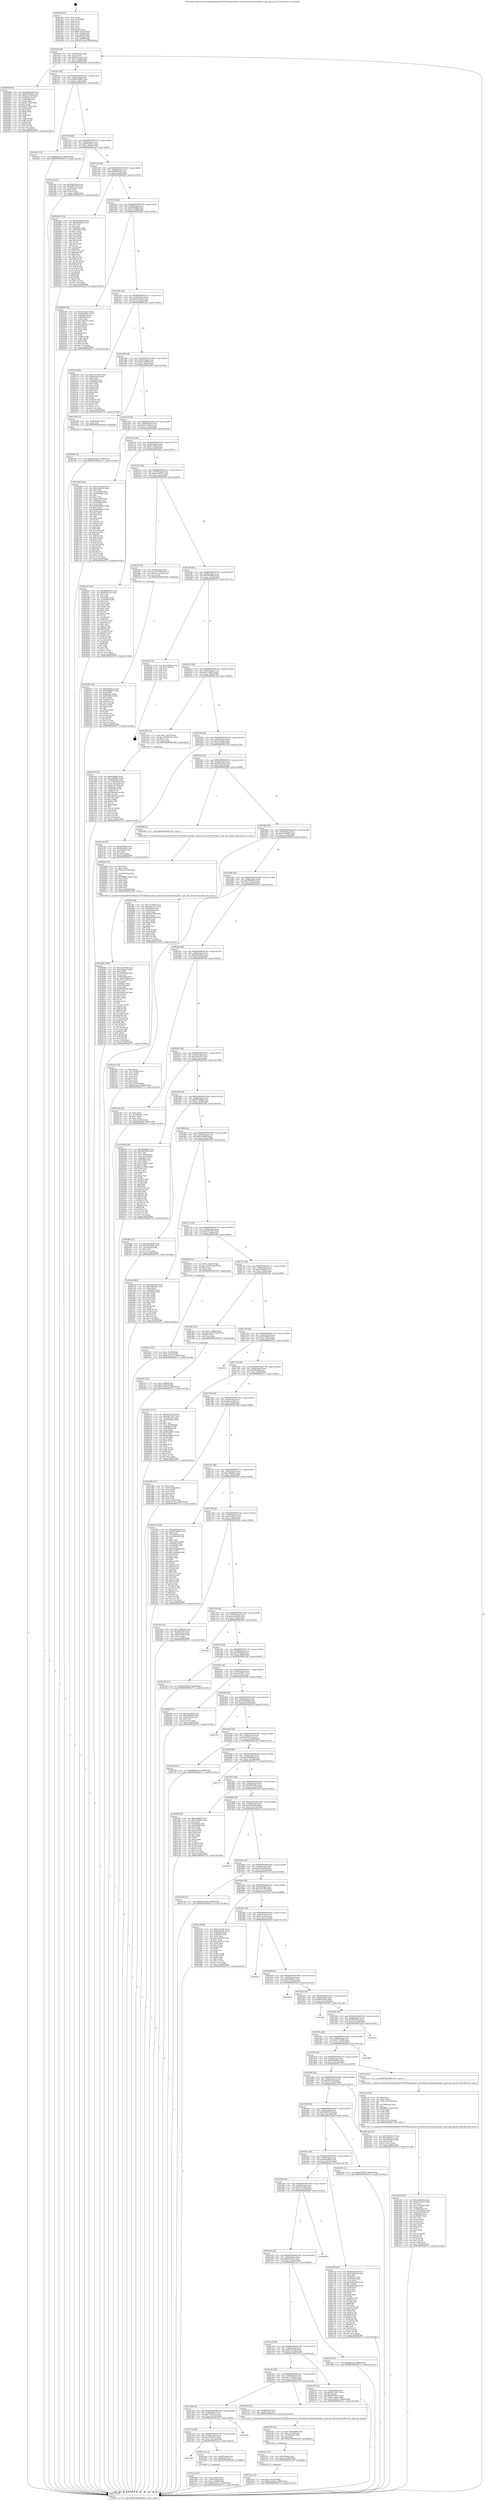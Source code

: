 digraph "0x4014b0" {
  label = "0x4014b0 (/mnt/c/Users/mathe/Desktop/tcc/POCII/binaries/extr_linuxdriversusbhostwhcipzl.c_qset_get_period_Final-ollvm.out::main(0))"
  labelloc = "t"
  node[shape=record]

  Entry [label="",width=0.3,height=0.3,shape=circle,fillcolor=black,style=filled]
  "0x4014df" [label="{
     0x4014df [29]\l
     | [instrs]\l
     &nbsp;&nbsp;0x4014df \<+3\>: mov -0x80(%rbp),%eax\l
     &nbsp;&nbsp;0x4014e2 \<+2\>: mov %eax,%ecx\l
     &nbsp;&nbsp;0x4014e4 \<+6\>: sub $0x8221a1ae,%ecx\l
     &nbsp;&nbsp;0x4014ea \<+6\>: mov %eax,-0x84(%rbp)\l
     &nbsp;&nbsp;0x4014f0 \<+6\>: mov %ecx,-0x88(%rbp)\l
     &nbsp;&nbsp;0x4014f6 \<+6\>: je 0000000000402448 \<main+0xf98\>\l
  }"]
  "0x402448" [label="{
     0x402448 [95]\l
     | [instrs]\l
     &nbsp;&nbsp;0x402448 \<+5\>: mov $0x266d1428,%eax\l
     &nbsp;&nbsp;0x40244d \<+5\>: mov $0x86d74042,%ecx\l
     &nbsp;&nbsp;0x402452 \<+7\>: movl $0x0,-0x3c(%rbp)\l
     &nbsp;&nbsp;0x402459 \<+7\>: mov 0x40505c,%edx\l
     &nbsp;&nbsp;0x402460 \<+7\>: mov 0x405060,%esi\l
     &nbsp;&nbsp;0x402467 \<+2\>: mov %edx,%edi\l
     &nbsp;&nbsp;0x402469 \<+6\>: sub $0xfc1c2f52,%edi\l
     &nbsp;&nbsp;0x40246f \<+3\>: sub $0x1,%edi\l
     &nbsp;&nbsp;0x402472 \<+6\>: add $0xfc1c2f52,%edi\l
     &nbsp;&nbsp;0x402478 \<+3\>: imul %edi,%edx\l
     &nbsp;&nbsp;0x40247b \<+3\>: and $0x1,%edx\l
     &nbsp;&nbsp;0x40247e \<+3\>: cmp $0x0,%edx\l
     &nbsp;&nbsp;0x402481 \<+4\>: sete %r8b\l
     &nbsp;&nbsp;0x402485 \<+3\>: cmp $0xa,%esi\l
     &nbsp;&nbsp;0x402488 \<+4\>: setl %r9b\l
     &nbsp;&nbsp;0x40248c \<+3\>: mov %r8b,%r10b\l
     &nbsp;&nbsp;0x40248f \<+3\>: and %r9b,%r10b\l
     &nbsp;&nbsp;0x402492 \<+3\>: xor %r9b,%r8b\l
     &nbsp;&nbsp;0x402495 \<+3\>: or %r8b,%r10b\l
     &nbsp;&nbsp;0x402498 \<+4\>: test $0x1,%r10b\l
     &nbsp;&nbsp;0x40249c \<+3\>: cmovne %ecx,%eax\l
     &nbsp;&nbsp;0x40249f \<+3\>: mov %eax,-0x80(%rbp)\l
     &nbsp;&nbsp;0x4024a2 \<+5\>: jmp 000000000040271e \<main+0x126e\>\l
  }"]
  "0x4014fc" [label="{
     0x4014fc [28]\l
     | [instrs]\l
     &nbsp;&nbsp;0x4014fc \<+5\>: jmp 0000000000401501 \<main+0x51\>\l
     &nbsp;&nbsp;0x401501 \<+6\>: mov -0x84(%rbp),%eax\l
     &nbsp;&nbsp;0x401507 \<+5\>: sub $0x86d74042,%eax\l
     &nbsp;&nbsp;0x40150c \<+6\>: mov %eax,-0x8c(%rbp)\l
     &nbsp;&nbsp;0x401512 \<+6\>: je 00000000004024a7 \<main+0xff7\>\l
  }"]
  Exit [label="",width=0.3,height=0.3,shape=circle,fillcolor=black,style=filled,peripheries=2]
  "0x4024a7" [label="{
     0x4024a7 [12]\l
     | [instrs]\l
     &nbsp;&nbsp;0x4024a7 \<+7\>: movl $0x8fd835a4,-0x80(%rbp)\l
     &nbsp;&nbsp;0x4024ae \<+5\>: jmp 000000000040271e \<main+0x126e\>\l
  }"]
  "0x401518" [label="{
     0x401518 [28]\l
     | [instrs]\l
     &nbsp;&nbsp;0x401518 \<+5\>: jmp 000000000040151d \<main+0x6d\>\l
     &nbsp;&nbsp;0x40151d \<+6\>: mov -0x84(%rbp),%eax\l
     &nbsp;&nbsp;0x401523 \<+5\>: sub $0x870287c2,%eax\l
     &nbsp;&nbsp;0x401528 \<+6\>: mov %eax,-0x90(%rbp)\l
     &nbsp;&nbsp;0x40152e \<+6\>: je 0000000000401aef \<main+0x63f\>\l
  }"]
  "0x402399" [label="{
     0x402399 [12]\l
     | [instrs]\l
     &nbsp;&nbsp;0x402399 \<+7\>: movl $0xbb27f30e,-0x80(%rbp)\l
     &nbsp;&nbsp;0x4023a0 \<+5\>: jmp 000000000040271e \<main+0x126e\>\l
  }"]
  "0x401aef" [label="{
     0x401aef [27]\l
     | [instrs]\l
     &nbsp;&nbsp;0x401aef \<+5\>: mov $0x50fb534a,%eax\l
     &nbsp;&nbsp;0x401af4 \<+5\>: mov $0xfe4973d5,%ecx\l
     &nbsp;&nbsp;0x401af9 \<+3\>: mov -0x34(%rbp),%edx\l
     &nbsp;&nbsp;0x401afc \<+3\>: cmp $0x0,%edx\l
     &nbsp;&nbsp;0x401aff \<+3\>: cmove %ecx,%eax\l
     &nbsp;&nbsp;0x401b02 \<+3\>: mov %eax,-0x80(%rbp)\l
     &nbsp;&nbsp;0x401b05 \<+5\>: jmp 000000000040271e \<main+0x126e\>\l
  }"]
  "0x401534" [label="{
     0x401534 [28]\l
     | [instrs]\l
     &nbsp;&nbsp;0x401534 \<+5\>: jmp 0000000000401539 \<main+0x89\>\l
     &nbsp;&nbsp;0x401539 \<+6\>: mov -0x84(%rbp),%eax\l
     &nbsp;&nbsp;0x40153f \<+5\>: sub $0x8fd835a4,%eax\l
     &nbsp;&nbsp;0x401544 \<+6\>: mov %eax,-0x94(%rbp)\l
     &nbsp;&nbsp;0x40154a \<+6\>: je 00000000004024b3 \<main+0x1003\>\l
  }"]
  "0x402307" [label="{
     0x402307 [89]\l
     | [instrs]\l
     &nbsp;&nbsp;0x402307 \<+5\>: mov $0x44c0f221,%edx\l
     &nbsp;&nbsp;0x40230c \<+5\>: mov $0x54b80278,%esi\l
     &nbsp;&nbsp;0x402311 \<+3\>: xor %r8d,%r8d\l
     &nbsp;&nbsp;0x402314 \<+8\>: mov 0x40505c,%r9d\l
     &nbsp;&nbsp;0x40231c \<+8\>: mov 0x405060,%r10d\l
     &nbsp;&nbsp;0x402324 \<+4\>: sub $0x1,%r8d\l
     &nbsp;&nbsp;0x402328 \<+3\>: mov %r9d,%r11d\l
     &nbsp;&nbsp;0x40232b \<+3\>: add %r8d,%r11d\l
     &nbsp;&nbsp;0x40232e \<+4\>: imul %r11d,%r9d\l
     &nbsp;&nbsp;0x402332 \<+4\>: and $0x1,%r9d\l
     &nbsp;&nbsp;0x402336 \<+4\>: cmp $0x0,%r9d\l
     &nbsp;&nbsp;0x40233a \<+3\>: sete %bl\l
     &nbsp;&nbsp;0x40233d \<+4\>: cmp $0xa,%r10d\l
     &nbsp;&nbsp;0x402341 \<+4\>: setl %r14b\l
     &nbsp;&nbsp;0x402345 \<+3\>: mov %bl,%r15b\l
     &nbsp;&nbsp;0x402348 \<+3\>: and %r14b,%r15b\l
     &nbsp;&nbsp;0x40234b \<+3\>: xor %r14b,%bl\l
     &nbsp;&nbsp;0x40234e \<+3\>: or %bl,%r15b\l
     &nbsp;&nbsp;0x402351 \<+4\>: test $0x1,%r15b\l
     &nbsp;&nbsp;0x402355 \<+3\>: cmovne %esi,%edx\l
     &nbsp;&nbsp;0x402358 \<+3\>: mov %edx,-0x80(%rbp)\l
     &nbsp;&nbsp;0x40235b \<+5\>: jmp 000000000040271e \<main+0x126e\>\l
  }"]
  "0x4024b3" [label="{
     0x4024b3 [134]\l
     | [instrs]\l
     &nbsp;&nbsp;0x4024b3 \<+5\>: mov $0x295894c8,%eax\l
     &nbsp;&nbsp;0x4024b8 \<+5\>: mov $0xdc6a2d2c,%ecx\l
     &nbsp;&nbsp;0x4024bd \<+2\>: mov $0x1,%dl\l
     &nbsp;&nbsp;0x4024bf \<+2\>: xor %esi,%esi\l
     &nbsp;&nbsp;0x4024c1 \<+7\>: mov 0x40505c,%edi\l
     &nbsp;&nbsp;0x4024c8 \<+8\>: mov 0x405060,%r8d\l
     &nbsp;&nbsp;0x4024d0 \<+3\>: sub $0x1,%esi\l
     &nbsp;&nbsp;0x4024d3 \<+3\>: mov %edi,%r9d\l
     &nbsp;&nbsp;0x4024d6 \<+3\>: add %esi,%r9d\l
     &nbsp;&nbsp;0x4024d9 \<+4\>: imul %r9d,%edi\l
     &nbsp;&nbsp;0x4024dd \<+3\>: and $0x1,%edi\l
     &nbsp;&nbsp;0x4024e0 \<+3\>: cmp $0x0,%edi\l
     &nbsp;&nbsp;0x4024e3 \<+4\>: sete %r10b\l
     &nbsp;&nbsp;0x4024e7 \<+4\>: cmp $0xa,%r8d\l
     &nbsp;&nbsp;0x4024eb \<+4\>: setl %r11b\l
     &nbsp;&nbsp;0x4024ef \<+3\>: mov %r10b,%bl\l
     &nbsp;&nbsp;0x4024f2 \<+3\>: xor $0xff,%bl\l
     &nbsp;&nbsp;0x4024f5 \<+3\>: mov %r11b,%r14b\l
     &nbsp;&nbsp;0x4024f8 \<+4\>: xor $0xff,%r14b\l
     &nbsp;&nbsp;0x4024fc \<+3\>: xor $0x0,%dl\l
     &nbsp;&nbsp;0x4024ff \<+3\>: mov %bl,%r15b\l
     &nbsp;&nbsp;0x402502 \<+4\>: and $0x0,%r15b\l
     &nbsp;&nbsp;0x402506 \<+3\>: and %dl,%r10b\l
     &nbsp;&nbsp;0x402509 \<+3\>: mov %r14b,%r12b\l
     &nbsp;&nbsp;0x40250c \<+4\>: and $0x0,%r12b\l
     &nbsp;&nbsp;0x402510 \<+3\>: and %dl,%r11b\l
     &nbsp;&nbsp;0x402513 \<+3\>: or %r10b,%r15b\l
     &nbsp;&nbsp;0x402516 \<+3\>: or %r11b,%r12b\l
     &nbsp;&nbsp;0x402519 \<+3\>: xor %r12b,%r15b\l
     &nbsp;&nbsp;0x40251c \<+3\>: or %r14b,%bl\l
     &nbsp;&nbsp;0x40251f \<+3\>: xor $0xff,%bl\l
     &nbsp;&nbsp;0x402522 \<+3\>: or $0x0,%dl\l
     &nbsp;&nbsp;0x402525 \<+2\>: and %dl,%bl\l
     &nbsp;&nbsp;0x402527 \<+3\>: or %bl,%r15b\l
     &nbsp;&nbsp;0x40252a \<+4\>: test $0x1,%r15b\l
     &nbsp;&nbsp;0x40252e \<+3\>: cmovne %ecx,%eax\l
     &nbsp;&nbsp;0x402531 \<+3\>: mov %eax,-0x80(%rbp)\l
     &nbsp;&nbsp;0x402534 \<+5\>: jmp 000000000040271e \<main+0x126e\>\l
  }"]
  "0x401550" [label="{
     0x401550 [28]\l
     | [instrs]\l
     &nbsp;&nbsp;0x401550 \<+5\>: jmp 0000000000401555 \<main+0xa5\>\l
     &nbsp;&nbsp;0x401555 \<+6\>: mov -0x84(%rbp),%eax\l
     &nbsp;&nbsp;0x40155b \<+5\>: sub $0xa5982bbf,%eax\l
     &nbsp;&nbsp;0x401560 \<+6\>: mov %eax,-0x98(%rbp)\l
     &nbsp;&nbsp;0x401566 \<+6\>: je 000000000040229b \<main+0xdeb\>\l
  }"]
  "0x4021ab" [label="{
     0x4021ab [19]\l
     | [instrs]\l
     &nbsp;&nbsp;0x4021ab \<+7\>: movl $0x0,-0x7c(%rbp)\l
     &nbsp;&nbsp;0x4021b2 \<+7\>: movl $0xa5ccb6ca,-0x80(%rbp)\l
     &nbsp;&nbsp;0x4021b9 \<+5\>: jmp 000000000040271e \<main+0x126e\>\l
  }"]
  "0x40229b" [label="{
     0x40229b [88]\l
     | [instrs]\l
     &nbsp;&nbsp;0x40229b \<+5\>: mov $0x44c0f221,%eax\l
     &nbsp;&nbsp;0x4022a0 \<+5\>: mov $0xbce04451,%ecx\l
     &nbsp;&nbsp;0x4022a5 \<+7\>: mov 0x40505c,%edx\l
     &nbsp;&nbsp;0x4022ac \<+7\>: mov 0x405060,%esi\l
     &nbsp;&nbsp;0x4022b3 \<+2\>: mov %edx,%edi\l
     &nbsp;&nbsp;0x4022b5 \<+6\>: sub $0x7adb2332,%edi\l
     &nbsp;&nbsp;0x4022bb \<+3\>: sub $0x1,%edi\l
     &nbsp;&nbsp;0x4022be \<+6\>: add $0x7adb2332,%edi\l
     &nbsp;&nbsp;0x4022c4 \<+3\>: imul %edi,%edx\l
     &nbsp;&nbsp;0x4022c7 \<+3\>: and $0x1,%edx\l
     &nbsp;&nbsp;0x4022ca \<+3\>: cmp $0x0,%edx\l
     &nbsp;&nbsp;0x4022cd \<+4\>: sete %r8b\l
     &nbsp;&nbsp;0x4022d1 \<+3\>: cmp $0xa,%esi\l
     &nbsp;&nbsp;0x4022d4 \<+4\>: setl %r9b\l
     &nbsp;&nbsp;0x4022d8 \<+3\>: mov %r8b,%r10b\l
     &nbsp;&nbsp;0x4022db \<+3\>: and %r9b,%r10b\l
     &nbsp;&nbsp;0x4022de \<+3\>: xor %r9b,%r8b\l
     &nbsp;&nbsp;0x4022e1 \<+3\>: or %r8b,%r10b\l
     &nbsp;&nbsp;0x4022e4 \<+4\>: test $0x1,%r10b\l
     &nbsp;&nbsp;0x4022e8 \<+3\>: cmovne %ecx,%eax\l
     &nbsp;&nbsp;0x4022eb \<+3\>: mov %eax,-0x80(%rbp)\l
     &nbsp;&nbsp;0x4022ee \<+5\>: jmp 000000000040271e \<main+0x126e\>\l
  }"]
  "0x40156c" [label="{
     0x40156c [28]\l
     | [instrs]\l
     &nbsp;&nbsp;0x40156c \<+5\>: jmp 0000000000401571 \<main+0xc1\>\l
     &nbsp;&nbsp;0x401571 \<+6\>: mov -0x84(%rbp),%eax\l
     &nbsp;&nbsp;0x401577 \<+5\>: sub $0xa5ccb6ca,%eax\l
     &nbsp;&nbsp;0x40157c \<+6\>: mov %eax,-0x9c(%rbp)\l
     &nbsp;&nbsp;0x401582 \<+6\>: je 00000000004021be \<main+0xd0e\>\l
  }"]
  "0x40219c" [label="{
     0x40219c [15]\l
     | [instrs]\l
     &nbsp;&nbsp;0x40219c \<+4\>: mov -0x58(%rbp),%rdi\l
     &nbsp;&nbsp;0x4021a0 \<+6\>: mov %eax,-0x168(%rbp)\l
     &nbsp;&nbsp;0x4021a6 \<+5\>: call 0000000000401030 \<free@plt\>\l
     | [calls]\l
     &nbsp;&nbsp;0x401030 \{1\} (unknown)\l
  }"]
  "0x4021be" [label="{
     0x4021be [83]\l
     | [instrs]\l
     &nbsp;&nbsp;0x4021be \<+5\>: mov $0x5a512c60,%eax\l
     &nbsp;&nbsp;0x4021c3 \<+5\>: mov $0xe00c6a8,%ecx\l
     &nbsp;&nbsp;0x4021c8 \<+2\>: xor %edx,%edx\l
     &nbsp;&nbsp;0x4021ca \<+7\>: mov 0x40505c,%esi\l
     &nbsp;&nbsp;0x4021d1 \<+7\>: mov 0x405060,%edi\l
     &nbsp;&nbsp;0x4021d8 \<+3\>: sub $0x1,%edx\l
     &nbsp;&nbsp;0x4021db \<+3\>: mov %esi,%r8d\l
     &nbsp;&nbsp;0x4021de \<+3\>: add %edx,%r8d\l
     &nbsp;&nbsp;0x4021e1 \<+4\>: imul %r8d,%esi\l
     &nbsp;&nbsp;0x4021e5 \<+3\>: and $0x1,%esi\l
     &nbsp;&nbsp;0x4021e8 \<+3\>: cmp $0x0,%esi\l
     &nbsp;&nbsp;0x4021eb \<+4\>: sete %r9b\l
     &nbsp;&nbsp;0x4021ef \<+3\>: cmp $0xa,%edi\l
     &nbsp;&nbsp;0x4021f2 \<+4\>: setl %r10b\l
     &nbsp;&nbsp;0x4021f6 \<+3\>: mov %r9b,%r11b\l
     &nbsp;&nbsp;0x4021f9 \<+3\>: and %r10b,%r11b\l
     &nbsp;&nbsp;0x4021fc \<+3\>: xor %r10b,%r9b\l
     &nbsp;&nbsp;0x4021ff \<+3\>: or %r9b,%r11b\l
     &nbsp;&nbsp;0x402202 \<+4\>: test $0x1,%r11b\l
     &nbsp;&nbsp;0x402206 \<+3\>: cmovne %ecx,%eax\l
     &nbsp;&nbsp;0x402209 \<+3\>: mov %eax,-0x80(%rbp)\l
     &nbsp;&nbsp;0x40220c \<+5\>: jmp 000000000040271e \<main+0x126e\>\l
  }"]
  "0x401588" [label="{
     0x401588 [28]\l
     | [instrs]\l
     &nbsp;&nbsp;0x401588 \<+5\>: jmp 000000000040158d \<main+0xdd\>\l
     &nbsp;&nbsp;0x40158d \<+6\>: mov -0x84(%rbp),%eax\l
     &nbsp;&nbsp;0x401593 \<+5\>: sub $0xaeced0f0,%eax\l
     &nbsp;&nbsp;0x401598 \<+6\>: mov %eax,-0xa0(%rbp)\l
     &nbsp;&nbsp;0x40159e \<+6\>: je 000000000040238d \<main+0xedd\>\l
  }"]
  "0x402185" [label="{
     0x402185 [23]\l
     | [instrs]\l
     &nbsp;&nbsp;0x402185 \<+10\>: movabs $0x4030b6,%rdi\l
     &nbsp;&nbsp;0x40218f \<+3\>: mov %eax,-0x78(%rbp)\l
     &nbsp;&nbsp;0x402192 \<+3\>: mov -0x78(%rbp),%esi\l
     &nbsp;&nbsp;0x402195 \<+2\>: mov $0x0,%al\l
     &nbsp;&nbsp;0x402197 \<+5\>: call 0000000000401040 \<printf@plt\>\l
     | [calls]\l
     &nbsp;&nbsp;0x401040 \{1\} (unknown)\l
  }"]
  "0x40238d" [label="{
     0x40238d [12]\l
     | [instrs]\l
     &nbsp;&nbsp;0x40238d \<+4\>: mov -0x68(%rbp),%rax\l
     &nbsp;&nbsp;0x402391 \<+3\>: mov %rax,%rdi\l
     &nbsp;&nbsp;0x402394 \<+5\>: call 0000000000401030 \<free@plt\>\l
     | [calls]\l
     &nbsp;&nbsp;0x401030 \{1\} (unknown)\l
  }"]
  "0x4015a4" [label="{
     0x4015a4 [28]\l
     | [instrs]\l
     &nbsp;&nbsp;0x4015a4 \<+5\>: jmp 00000000004015a9 \<main+0xf9\>\l
     &nbsp;&nbsp;0x4015a9 \<+6\>: mov -0x84(%rbp),%eax\l
     &nbsp;&nbsp;0x4015af \<+5\>: sub $0xb4c3e6bc,%eax\l
     &nbsp;&nbsp;0x4015b4 \<+6\>: mov %eax,-0xa4(%rbp)\l
     &nbsp;&nbsp;0x4015ba \<+6\>: je 0000000000401b90 \<main+0x6e0\>\l
  }"]
  "0x402082" [label="{
     0x402082 [166]\l
     | [instrs]\l
     &nbsp;&nbsp;0x402082 \<+5\>: mov $0x517c9ef8,%ecx\l
     &nbsp;&nbsp;0x402087 \<+5\>: mov $0x26fdbcc2,%edx\l
     &nbsp;&nbsp;0x40208c \<+3\>: mov $0x1,%r8b\l
     &nbsp;&nbsp;0x40208f \<+6\>: mov -0x164(%rbp),%esi\l
     &nbsp;&nbsp;0x402095 \<+3\>: imul %eax,%esi\l
     &nbsp;&nbsp;0x402098 \<+4\>: mov -0x68(%rbp),%r9\l
     &nbsp;&nbsp;0x40209c \<+4\>: movslq -0x6c(%rbp),%r10\l
     &nbsp;&nbsp;0x4020a0 \<+4\>: mov (%r9,%r10,8),%r9\l
     &nbsp;&nbsp;0x4020a4 \<+3\>: mov %esi,(%r9)\l
     &nbsp;&nbsp;0x4020a7 \<+7\>: mov 0x40505c,%eax\l
     &nbsp;&nbsp;0x4020ae \<+7\>: mov 0x405060,%esi\l
     &nbsp;&nbsp;0x4020b5 \<+2\>: mov %eax,%edi\l
     &nbsp;&nbsp;0x4020b7 \<+6\>: add $0xd36bb14b,%edi\l
     &nbsp;&nbsp;0x4020bd \<+3\>: sub $0x1,%edi\l
     &nbsp;&nbsp;0x4020c0 \<+6\>: sub $0xd36bb14b,%edi\l
     &nbsp;&nbsp;0x4020c6 \<+3\>: imul %edi,%eax\l
     &nbsp;&nbsp;0x4020c9 \<+3\>: and $0x1,%eax\l
     &nbsp;&nbsp;0x4020cc \<+3\>: cmp $0x0,%eax\l
     &nbsp;&nbsp;0x4020cf \<+4\>: sete %r11b\l
     &nbsp;&nbsp;0x4020d3 \<+3\>: cmp $0xa,%esi\l
     &nbsp;&nbsp;0x4020d6 \<+3\>: setl %bl\l
     &nbsp;&nbsp;0x4020d9 \<+3\>: mov %r11b,%r14b\l
     &nbsp;&nbsp;0x4020dc \<+4\>: xor $0xff,%r14b\l
     &nbsp;&nbsp;0x4020e0 \<+3\>: mov %bl,%r15b\l
     &nbsp;&nbsp;0x4020e3 \<+4\>: xor $0xff,%r15b\l
     &nbsp;&nbsp;0x4020e7 \<+4\>: xor $0x1,%r8b\l
     &nbsp;&nbsp;0x4020eb \<+3\>: mov %r14b,%r12b\l
     &nbsp;&nbsp;0x4020ee \<+4\>: and $0xff,%r12b\l
     &nbsp;&nbsp;0x4020f2 \<+3\>: and %r8b,%r11b\l
     &nbsp;&nbsp;0x4020f5 \<+3\>: mov %r15b,%r13b\l
     &nbsp;&nbsp;0x4020f8 \<+4\>: and $0xff,%r13b\l
     &nbsp;&nbsp;0x4020fc \<+3\>: and %r8b,%bl\l
     &nbsp;&nbsp;0x4020ff \<+3\>: or %r11b,%r12b\l
     &nbsp;&nbsp;0x402102 \<+3\>: or %bl,%r13b\l
     &nbsp;&nbsp;0x402105 \<+3\>: xor %r13b,%r12b\l
     &nbsp;&nbsp;0x402108 \<+3\>: or %r15b,%r14b\l
     &nbsp;&nbsp;0x40210b \<+4\>: xor $0xff,%r14b\l
     &nbsp;&nbsp;0x40210f \<+4\>: or $0x1,%r8b\l
     &nbsp;&nbsp;0x402113 \<+3\>: and %r8b,%r14b\l
     &nbsp;&nbsp;0x402116 \<+3\>: or %r14b,%r12b\l
     &nbsp;&nbsp;0x402119 \<+4\>: test $0x1,%r12b\l
     &nbsp;&nbsp;0x40211d \<+3\>: cmovne %edx,%ecx\l
     &nbsp;&nbsp;0x402120 \<+3\>: mov %ecx,-0x80(%rbp)\l
     &nbsp;&nbsp;0x402123 \<+5\>: jmp 000000000040271e \<main+0x126e\>\l
  }"]
  "0x401b90" [label="{
     0x401b90 [164]\l
     | [instrs]\l
     &nbsp;&nbsp;0x401b90 \<+5\>: mov $0x41eacc6e,%eax\l
     &nbsp;&nbsp;0x401b95 \<+5\>: mov $0xc3ac95c0,%ecx\l
     &nbsp;&nbsp;0x401b9a \<+2\>: mov $0x1,%dl\l
     &nbsp;&nbsp;0x401b9c \<+3\>: mov -0x5c(%rbp),%esi\l
     &nbsp;&nbsp;0x401b9f \<+3\>: cmp -0x50(%rbp),%esi\l
     &nbsp;&nbsp;0x401ba2 \<+4\>: setl %dil\l
     &nbsp;&nbsp;0x401ba6 \<+4\>: and $0x1,%dil\l
     &nbsp;&nbsp;0x401baa \<+4\>: mov %dil,-0x2f(%rbp)\l
     &nbsp;&nbsp;0x401bae \<+7\>: mov 0x40505c,%esi\l
     &nbsp;&nbsp;0x401bb5 \<+8\>: mov 0x405060,%r8d\l
     &nbsp;&nbsp;0x401bbd \<+3\>: mov %esi,%r9d\l
     &nbsp;&nbsp;0x401bc0 \<+7\>: add $0x90b36bde,%r9d\l
     &nbsp;&nbsp;0x401bc7 \<+4\>: sub $0x1,%r9d\l
     &nbsp;&nbsp;0x401bcb \<+7\>: sub $0x90b36bde,%r9d\l
     &nbsp;&nbsp;0x401bd2 \<+4\>: imul %r9d,%esi\l
     &nbsp;&nbsp;0x401bd6 \<+3\>: and $0x1,%esi\l
     &nbsp;&nbsp;0x401bd9 \<+3\>: cmp $0x0,%esi\l
     &nbsp;&nbsp;0x401bdc \<+4\>: sete %dil\l
     &nbsp;&nbsp;0x401be0 \<+4\>: cmp $0xa,%r8d\l
     &nbsp;&nbsp;0x401be4 \<+4\>: setl %r10b\l
     &nbsp;&nbsp;0x401be8 \<+3\>: mov %dil,%r11b\l
     &nbsp;&nbsp;0x401beb \<+4\>: xor $0xff,%r11b\l
     &nbsp;&nbsp;0x401bef \<+3\>: mov %r10b,%bl\l
     &nbsp;&nbsp;0x401bf2 \<+3\>: xor $0xff,%bl\l
     &nbsp;&nbsp;0x401bf5 \<+3\>: xor $0x0,%dl\l
     &nbsp;&nbsp;0x401bf8 \<+3\>: mov %r11b,%r14b\l
     &nbsp;&nbsp;0x401bfb \<+4\>: and $0x0,%r14b\l
     &nbsp;&nbsp;0x401bff \<+3\>: and %dl,%dil\l
     &nbsp;&nbsp;0x401c02 \<+3\>: mov %bl,%r15b\l
     &nbsp;&nbsp;0x401c05 \<+4\>: and $0x0,%r15b\l
     &nbsp;&nbsp;0x401c09 \<+3\>: and %dl,%r10b\l
     &nbsp;&nbsp;0x401c0c \<+3\>: or %dil,%r14b\l
     &nbsp;&nbsp;0x401c0f \<+3\>: or %r10b,%r15b\l
     &nbsp;&nbsp;0x401c12 \<+3\>: xor %r15b,%r14b\l
     &nbsp;&nbsp;0x401c15 \<+3\>: or %bl,%r11b\l
     &nbsp;&nbsp;0x401c18 \<+4\>: xor $0xff,%r11b\l
     &nbsp;&nbsp;0x401c1c \<+3\>: or $0x0,%dl\l
     &nbsp;&nbsp;0x401c1f \<+3\>: and %dl,%r11b\l
     &nbsp;&nbsp;0x401c22 \<+3\>: or %r11b,%r14b\l
     &nbsp;&nbsp;0x401c25 \<+4\>: test $0x1,%r14b\l
     &nbsp;&nbsp;0x401c29 \<+3\>: cmovne %ecx,%eax\l
     &nbsp;&nbsp;0x401c2c \<+3\>: mov %eax,-0x80(%rbp)\l
     &nbsp;&nbsp;0x401c2f \<+5\>: jmp 000000000040271e \<main+0x126e\>\l
  }"]
  "0x4015c0" [label="{
     0x4015c0 [28]\l
     | [instrs]\l
     &nbsp;&nbsp;0x4015c0 \<+5\>: jmp 00000000004015c5 \<main+0x115\>\l
     &nbsp;&nbsp;0x4015c5 \<+6\>: mov -0x84(%rbp),%eax\l
     &nbsp;&nbsp;0x4015cb \<+5\>: sub $0xbb27f30e,%eax\l
     &nbsp;&nbsp;0x4015d0 \<+6\>: mov %eax,-0xa8(%rbp)\l
     &nbsp;&nbsp;0x4015d6 \<+6\>: je 00000000004023c2 \<main+0xf12\>\l
  }"]
  "0x40204e" [label="{
     0x40204e [52]\l
     | [instrs]\l
     &nbsp;&nbsp;0x40204e \<+2\>: xor %ecx,%ecx\l
     &nbsp;&nbsp;0x402050 \<+5\>: mov $0x2,%edx\l
     &nbsp;&nbsp;0x402055 \<+6\>: mov %edx,-0x160(%rbp)\l
     &nbsp;&nbsp;0x40205b \<+1\>: cltd\l
     &nbsp;&nbsp;0x40205c \<+6\>: mov -0x160(%rbp),%esi\l
     &nbsp;&nbsp;0x402062 \<+2\>: idiv %esi\l
     &nbsp;&nbsp;0x402064 \<+6\>: imul $0xfffffffe,%edx,%edx\l
     &nbsp;&nbsp;0x40206a \<+2\>: mov %ecx,%edi\l
     &nbsp;&nbsp;0x40206c \<+2\>: sub %edx,%edi\l
     &nbsp;&nbsp;0x40206e \<+2\>: mov %ecx,%edx\l
     &nbsp;&nbsp;0x402070 \<+3\>: sub $0x1,%edx\l
     &nbsp;&nbsp;0x402073 \<+2\>: add %edx,%edi\l
     &nbsp;&nbsp;0x402075 \<+2\>: sub %edi,%ecx\l
     &nbsp;&nbsp;0x402077 \<+6\>: mov %ecx,-0x164(%rbp)\l
     &nbsp;&nbsp;0x40207d \<+5\>: call 0000000000401160 \<next_i\>\l
     | [calls]\l
     &nbsp;&nbsp;0x401160 \{1\} (/mnt/c/Users/mathe/Desktop/tcc/POCII/binaries/extr_linuxdriversusbhostwhcipzl.c_qset_get_period_Final-ollvm.out::next_i)\l
  }"]
  "0x4023c2" [label="{
     0x4023c2 [134]\l
     | [instrs]\l
     &nbsp;&nbsp;0x4023c2 \<+5\>: mov $0x266d1428,%eax\l
     &nbsp;&nbsp;0x4023c7 \<+5\>: mov $0x8221a1ae,%ecx\l
     &nbsp;&nbsp;0x4023cc \<+2\>: mov $0x1,%dl\l
     &nbsp;&nbsp;0x4023ce \<+2\>: xor %esi,%esi\l
     &nbsp;&nbsp;0x4023d0 \<+7\>: mov 0x40505c,%edi\l
     &nbsp;&nbsp;0x4023d7 \<+8\>: mov 0x405060,%r8d\l
     &nbsp;&nbsp;0x4023df \<+3\>: sub $0x1,%esi\l
     &nbsp;&nbsp;0x4023e2 \<+3\>: mov %edi,%r9d\l
     &nbsp;&nbsp;0x4023e5 \<+3\>: add %esi,%r9d\l
     &nbsp;&nbsp;0x4023e8 \<+4\>: imul %r9d,%edi\l
     &nbsp;&nbsp;0x4023ec \<+3\>: and $0x1,%edi\l
     &nbsp;&nbsp;0x4023ef \<+3\>: cmp $0x0,%edi\l
     &nbsp;&nbsp;0x4023f2 \<+4\>: sete %r10b\l
     &nbsp;&nbsp;0x4023f6 \<+4\>: cmp $0xa,%r8d\l
     &nbsp;&nbsp;0x4023fa \<+4\>: setl %r11b\l
     &nbsp;&nbsp;0x4023fe \<+3\>: mov %r10b,%bl\l
     &nbsp;&nbsp;0x402401 \<+3\>: xor $0xff,%bl\l
     &nbsp;&nbsp;0x402404 \<+3\>: mov %r11b,%r14b\l
     &nbsp;&nbsp;0x402407 \<+4\>: xor $0xff,%r14b\l
     &nbsp;&nbsp;0x40240b \<+3\>: xor $0x1,%dl\l
     &nbsp;&nbsp;0x40240e \<+3\>: mov %bl,%r15b\l
     &nbsp;&nbsp;0x402411 \<+4\>: and $0xff,%r15b\l
     &nbsp;&nbsp;0x402415 \<+3\>: and %dl,%r10b\l
     &nbsp;&nbsp;0x402418 \<+3\>: mov %r14b,%r12b\l
     &nbsp;&nbsp;0x40241b \<+4\>: and $0xff,%r12b\l
     &nbsp;&nbsp;0x40241f \<+3\>: and %dl,%r11b\l
     &nbsp;&nbsp;0x402422 \<+3\>: or %r10b,%r15b\l
     &nbsp;&nbsp;0x402425 \<+3\>: or %r11b,%r12b\l
     &nbsp;&nbsp;0x402428 \<+3\>: xor %r12b,%r15b\l
     &nbsp;&nbsp;0x40242b \<+3\>: or %r14b,%bl\l
     &nbsp;&nbsp;0x40242e \<+3\>: xor $0xff,%bl\l
     &nbsp;&nbsp;0x402431 \<+3\>: or $0x1,%dl\l
     &nbsp;&nbsp;0x402434 \<+2\>: and %dl,%bl\l
     &nbsp;&nbsp;0x402436 \<+3\>: or %bl,%r15b\l
     &nbsp;&nbsp;0x402439 \<+4\>: test $0x1,%r15b\l
     &nbsp;&nbsp;0x40243d \<+3\>: cmovne %ecx,%eax\l
     &nbsp;&nbsp;0x402440 \<+3\>: mov %eax,-0x80(%rbp)\l
     &nbsp;&nbsp;0x402443 \<+5\>: jmp 000000000040271e \<main+0x126e\>\l
  }"]
  "0x4015dc" [label="{
     0x4015dc [28]\l
     | [instrs]\l
     &nbsp;&nbsp;0x4015dc \<+5\>: jmp 00000000004015e1 \<main+0x131\>\l
     &nbsp;&nbsp;0x4015e1 \<+6\>: mov -0x84(%rbp),%eax\l
     &nbsp;&nbsp;0x4015e7 \<+5\>: sub $0xbce04451,%eax\l
     &nbsp;&nbsp;0x4015ec \<+6\>: mov %eax,-0xac(%rbp)\l
     &nbsp;&nbsp;0x4015f2 \<+6\>: je 00000000004022f3 \<main+0xe43\>\l
  }"]
  "0x401e5f" [label="{
     0x401e5f [116]\l
     | [instrs]\l
     &nbsp;&nbsp;0x401e5f \<+5\>: mov $0x9a3b96d,%ecx\l
     &nbsp;&nbsp;0x401e64 \<+5\>: mov $0x1fef064e,%edx\l
     &nbsp;&nbsp;0x401e69 \<+4\>: mov -0x68(%rbp),%rdi\l
     &nbsp;&nbsp;0x401e6d \<+4\>: movslq -0x6c(%rbp),%rsi\l
     &nbsp;&nbsp;0x401e71 \<+4\>: mov %rax,(%rdi,%rsi,8)\l
     &nbsp;&nbsp;0x401e75 \<+7\>: movl $0x0,-0x74(%rbp)\l
     &nbsp;&nbsp;0x401e7c \<+8\>: mov 0x40505c,%r8d\l
     &nbsp;&nbsp;0x401e84 \<+8\>: mov 0x405060,%r9d\l
     &nbsp;&nbsp;0x401e8c \<+3\>: mov %r8d,%r10d\l
     &nbsp;&nbsp;0x401e8f \<+7\>: add $0x1f64c8ae,%r10d\l
     &nbsp;&nbsp;0x401e96 \<+4\>: sub $0x1,%r10d\l
     &nbsp;&nbsp;0x401e9a \<+7\>: sub $0x1f64c8ae,%r10d\l
     &nbsp;&nbsp;0x401ea1 \<+4\>: imul %r10d,%r8d\l
     &nbsp;&nbsp;0x401ea5 \<+4\>: and $0x1,%r8d\l
     &nbsp;&nbsp;0x401ea9 \<+4\>: cmp $0x0,%r8d\l
     &nbsp;&nbsp;0x401ead \<+4\>: sete %r11b\l
     &nbsp;&nbsp;0x401eb1 \<+4\>: cmp $0xa,%r9d\l
     &nbsp;&nbsp;0x401eb5 \<+3\>: setl %bl\l
     &nbsp;&nbsp;0x401eb8 \<+3\>: mov %r11b,%r14b\l
     &nbsp;&nbsp;0x401ebb \<+3\>: and %bl,%r14b\l
     &nbsp;&nbsp;0x401ebe \<+3\>: xor %bl,%r11b\l
     &nbsp;&nbsp;0x401ec1 \<+3\>: or %r11b,%r14b\l
     &nbsp;&nbsp;0x401ec4 \<+4\>: test $0x1,%r14b\l
     &nbsp;&nbsp;0x401ec8 \<+3\>: cmovne %edx,%ecx\l
     &nbsp;&nbsp;0x401ecb \<+3\>: mov %ecx,-0x80(%rbp)\l
     &nbsp;&nbsp;0x401ece \<+5\>: jmp 000000000040271e \<main+0x126e\>\l
  }"]
  "0x4022f3" [label="{
     0x4022f3 [20]\l
     | [instrs]\l
     &nbsp;&nbsp;0x4022f3 \<+4\>: mov -0x68(%rbp),%rax\l
     &nbsp;&nbsp;0x4022f7 \<+4\>: movslq -0x7c(%rbp),%rcx\l
     &nbsp;&nbsp;0x4022fb \<+4\>: mov (%rax,%rcx,8),%rax\l
     &nbsp;&nbsp;0x4022ff \<+3\>: mov %rax,%rdi\l
     &nbsp;&nbsp;0x402302 \<+5\>: call 0000000000401030 \<free@plt\>\l
     | [calls]\l
     &nbsp;&nbsp;0x401030 \{1\} (unknown)\l
  }"]
  "0x4015f8" [label="{
     0x4015f8 [28]\l
     | [instrs]\l
     &nbsp;&nbsp;0x4015f8 \<+5\>: jmp 00000000004015fd \<main+0x14d\>\l
     &nbsp;&nbsp;0x4015fd \<+6\>: mov -0x84(%rbp),%eax\l
     &nbsp;&nbsp;0x401603 \<+5\>: sub $0xc0997f6b,%eax\l
     &nbsp;&nbsp;0x401608 \<+6\>: mov %eax,-0xb0(%rbp)\l
     &nbsp;&nbsp;0x40160e \<+6\>: je 00000000004025cf \<main+0x111f\>\l
  }"]
  "0x401dc3" [label="{
     0x401dc3 [23]\l
     | [instrs]\l
     &nbsp;&nbsp;0x401dc3 \<+4\>: mov %rax,-0x68(%rbp)\l
     &nbsp;&nbsp;0x401dc7 \<+7\>: movl $0x0,-0x6c(%rbp)\l
     &nbsp;&nbsp;0x401dce \<+7\>: movl $0x1414fb1a,-0x80(%rbp)\l
     &nbsp;&nbsp;0x401dd5 \<+5\>: jmp 000000000040271e \<main+0x126e\>\l
  }"]
  "0x4025cf" [label="{
     0x4025cf [21]\l
     | [instrs]\l
     &nbsp;&nbsp;0x4025cf \<+3\>: mov -0x2c(%rbp),%eax\l
     &nbsp;&nbsp;0x4025d2 \<+7\>: add $0x158,%rsp\l
     &nbsp;&nbsp;0x4025d9 \<+1\>: pop %rbx\l
     &nbsp;&nbsp;0x4025da \<+2\>: pop %r12\l
     &nbsp;&nbsp;0x4025dc \<+2\>: pop %r13\l
     &nbsp;&nbsp;0x4025de \<+2\>: pop %r14\l
     &nbsp;&nbsp;0x4025e0 \<+2\>: pop %r15\l
     &nbsp;&nbsp;0x4025e2 \<+1\>: pop %rbp\l
     &nbsp;&nbsp;0x4025e3 \<+1\>: ret\l
  }"]
  "0x401614" [label="{
     0x401614 [28]\l
     | [instrs]\l
     &nbsp;&nbsp;0x401614 \<+5\>: jmp 0000000000401619 \<main+0x169\>\l
     &nbsp;&nbsp;0x401619 \<+6\>: mov -0x84(%rbp),%eax\l
     &nbsp;&nbsp;0x40161f \<+5\>: sub $0xc1436bf5,%eax\l
     &nbsp;&nbsp;0x401624 \<+6\>: mov %eax,-0xb4(%rbp)\l
     &nbsp;&nbsp;0x40162a \<+6\>: je 0000000000401e48 \<main+0x998\>\l
  }"]
  "0x401d18" [label="{
     0x401d18 [103]\l
     | [instrs]\l
     &nbsp;&nbsp;0x401d18 \<+5\>: mov $0x4826d72b,%ecx\l
     &nbsp;&nbsp;0x401d1d \<+5\>: mov $0x6e010dc3,%edx\l
     &nbsp;&nbsp;0x401d22 \<+2\>: xor %esi,%esi\l
     &nbsp;&nbsp;0x401d24 \<+6\>: mov -0x15c(%rbp),%edi\l
     &nbsp;&nbsp;0x401d2a \<+3\>: imul %eax,%edi\l
     &nbsp;&nbsp;0x401d2d \<+4\>: mov -0x58(%rbp),%r8\l
     &nbsp;&nbsp;0x401d31 \<+4\>: movslq -0x5c(%rbp),%r9\l
     &nbsp;&nbsp;0x401d35 \<+4\>: mov %edi,(%r8,%r9,4)\l
     &nbsp;&nbsp;0x401d39 \<+7\>: mov 0x40505c,%eax\l
     &nbsp;&nbsp;0x401d40 \<+7\>: mov 0x405060,%edi\l
     &nbsp;&nbsp;0x401d47 \<+3\>: sub $0x1,%esi\l
     &nbsp;&nbsp;0x401d4a \<+3\>: mov %eax,%r10d\l
     &nbsp;&nbsp;0x401d4d \<+3\>: add %esi,%r10d\l
     &nbsp;&nbsp;0x401d50 \<+4\>: imul %r10d,%eax\l
     &nbsp;&nbsp;0x401d54 \<+3\>: and $0x1,%eax\l
     &nbsp;&nbsp;0x401d57 \<+3\>: cmp $0x0,%eax\l
     &nbsp;&nbsp;0x401d5a \<+4\>: sete %r11b\l
     &nbsp;&nbsp;0x401d5e \<+3\>: cmp $0xa,%edi\l
     &nbsp;&nbsp;0x401d61 \<+3\>: setl %bl\l
     &nbsp;&nbsp;0x401d64 \<+3\>: mov %r11b,%r14b\l
     &nbsp;&nbsp;0x401d67 \<+3\>: and %bl,%r14b\l
     &nbsp;&nbsp;0x401d6a \<+3\>: xor %bl,%r11b\l
     &nbsp;&nbsp;0x401d6d \<+3\>: or %r11b,%r14b\l
     &nbsp;&nbsp;0x401d70 \<+4\>: test $0x1,%r14b\l
     &nbsp;&nbsp;0x401d74 \<+3\>: cmovne %edx,%ecx\l
     &nbsp;&nbsp;0x401d77 \<+3\>: mov %ecx,-0x80(%rbp)\l
     &nbsp;&nbsp;0x401d7a \<+5\>: jmp 000000000040271e \<main+0x126e\>\l
  }"]
  "0x401e48" [label="{
     0x401e48 [23]\l
     | [instrs]\l
     &nbsp;&nbsp;0x401e48 \<+7\>: movl $0x1,-0x70(%rbp)\l
     &nbsp;&nbsp;0x401e4f \<+4\>: movslq -0x70(%rbp),%rax\l
     &nbsp;&nbsp;0x401e53 \<+4\>: shl $0x2,%rax\l
     &nbsp;&nbsp;0x401e57 \<+3\>: mov %rax,%rdi\l
     &nbsp;&nbsp;0x401e5a \<+5\>: call 0000000000401050 \<malloc@plt\>\l
     | [calls]\l
     &nbsp;&nbsp;0x401050 \{1\} (unknown)\l
  }"]
  "0x401630" [label="{
     0x401630 [28]\l
     | [instrs]\l
     &nbsp;&nbsp;0x401630 \<+5\>: jmp 0000000000401635 \<main+0x185\>\l
     &nbsp;&nbsp;0x401635 \<+6\>: mov -0x84(%rbp),%eax\l
     &nbsp;&nbsp;0x40163b \<+5\>: sub $0xc3ac95c0,%eax\l
     &nbsp;&nbsp;0x401640 \<+6\>: mov %eax,-0xb8(%rbp)\l
     &nbsp;&nbsp;0x401646 \<+6\>: je 0000000000401c34 \<main+0x784\>\l
  }"]
  "0x401ce4" [label="{
     0x401ce4 [52]\l
     | [instrs]\l
     &nbsp;&nbsp;0x401ce4 \<+2\>: xor %ecx,%ecx\l
     &nbsp;&nbsp;0x401ce6 \<+5\>: mov $0x2,%edx\l
     &nbsp;&nbsp;0x401ceb \<+6\>: mov %edx,-0x158(%rbp)\l
     &nbsp;&nbsp;0x401cf1 \<+1\>: cltd\l
     &nbsp;&nbsp;0x401cf2 \<+6\>: mov -0x158(%rbp),%esi\l
     &nbsp;&nbsp;0x401cf8 \<+2\>: idiv %esi\l
     &nbsp;&nbsp;0x401cfa \<+6\>: imul $0xfffffffe,%edx,%edx\l
     &nbsp;&nbsp;0x401d00 \<+2\>: mov %ecx,%edi\l
     &nbsp;&nbsp;0x401d02 \<+2\>: sub %edx,%edi\l
     &nbsp;&nbsp;0x401d04 \<+2\>: mov %ecx,%edx\l
     &nbsp;&nbsp;0x401d06 \<+3\>: sub $0x1,%edx\l
     &nbsp;&nbsp;0x401d09 \<+2\>: add %edx,%edi\l
     &nbsp;&nbsp;0x401d0b \<+2\>: sub %edi,%ecx\l
     &nbsp;&nbsp;0x401d0d \<+6\>: mov %ecx,-0x15c(%rbp)\l
     &nbsp;&nbsp;0x401d13 \<+5\>: call 0000000000401160 \<next_i\>\l
     | [calls]\l
     &nbsp;&nbsp;0x401160 \{1\} (/mnt/c/Users/mathe/Desktop/tcc/POCII/binaries/extr_linuxdriversusbhostwhcipzl.c_qset_get_period_Final-ollvm.out::next_i)\l
  }"]
  "0x401c34" [label="{
     0x401c34 [27]\l
     | [instrs]\l
     &nbsp;&nbsp;0x401c34 \<+5\>: mov $0x4c82028,%eax\l
     &nbsp;&nbsp;0x401c39 \<+5\>: mov $0x59a049f1,%ecx\l
     &nbsp;&nbsp;0x401c3e \<+3\>: mov -0x2f(%rbp),%dl\l
     &nbsp;&nbsp;0x401c41 \<+3\>: test $0x1,%dl\l
     &nbsp;&nbsp;0x401c44 \<+3\>: cmovne %ecx,%eax\l
     &nbsp;&nbsp;0x401c47 \<+3\>: mov %eax,-0x80(%rbp)\l
     &nbsp;&nbsp;0x401c4a \<+5\>: jmp 000000000040271e \<main+0x126e\>\l
  }"]
  "0x40164c" [label="{
     0x40164c [28]\l
     | [instrs]\l
     &nbsp;&nbsp;0x40164c \<+5\>: jmp 0000000000401651 \<main+0x1a1\>\l
     &nbsp;&nbsp;0x401651 \<+6\>: mov -0x84(%rbp),%eax\l
     &nbsp;&nbsp;0x401657 \<+5\>: sub $0xc46212c2,%eax\l
     &nbsp;&nbsp;0x40165c \<+6\>: mov %eax,-0xbc(%rbp)\l
     &nbsp;&nbsp;0x401662 \<+6\>: je 0000000000402049 \<main+0xb99\>\l
  }"]
  "0x401b21" [label="{
     0x401b21 [23]\l
     | [instrs]\l
     &nbsp;&nbsp;0x401b21 \<+4\>: mov %rax,-0x58(%rbp)\l
     &nbsp;&nbsp;0x401b25 \<+7\>: movl $0x0,-0x5c(%rbp)\l
     &nbsp;&nbsp;0x401b2c \<+7\>: movl $0x416178cc,-0x80(%rbp)\l
     &nbsp;&nbsp;0x401b33 \<+5\>: jmp 000000000040271e \<main+0x126e\>\l
  }"]
  "0x402049" [label="{
     0x402049 [5]\l
     | [instrs]\l
     &nbsp;&nbsp;0x402049 \<+5\>: call 0000000000401160 \<next_i\>\l
     | [calls]\l
     &nbsp;&nbsp;0x401160 \{1\} (/mnt/c/Users/mathe/Desktop/tcc/POCII/binaries/extr_linuxdriversusbhostwhcipzl.c_qset_get_period_Final-ollvm.out::next_i)\l
  }"]
  "0x401668" [label="{
     0x401668 [28]\l
     | [instrs]\l
     &nbsp;&nbsp;0x401668 \<+5\>: jmp 000000000040166d \<main+0x1bd\>\l
     &nbsp;&nbsp;0x40166d \<+6\>: mov -0x84(%rbp),%eax\l
     &nbsp;&nbsp;0x401673 \<+5\>: sub $0xc567d462,%eax\l
     &nbsp;&nbsp;0x401678 \<+6\>: mov %eax,-0xc0(%rbp)\l
     &nbsp;&nbsp;0x40167e \<+6\>: je 0000000000401ff1 \<main+0xb41\>\l
  }"]
  "0x401ada" [label="{
     0x401ada [21]\l
     | [instrs]\l
     &nbsp;&nbsp;0x401ada \<+3\>: mov %eax,-0x4c(%rbp)\l
     &nbsp;&nbsp;0x401add \<+3\>: mov -0x4c(%rbp),%eax\l
     &nbsp;&nbsp;0x401ae0 \<+3\>: mov %eax,-0x34(%rbp)\l
     &nbsp;&nbsp;0x401ae3 \<+7\>: movl $0x870287c2,-0x80(%rbp)\l
     &nbsp;&nbsp;0x401aea \<+5\>: jmp 000000000040271e \<main+0x126e\>\l
  }"]
  "0x401ff1" [label="{
     0x401ff1 [88]\l
     | [instrs]\l
     &nbsp;&nbsp;0x401ff1 \<+5\>: mov $0x517c9ef8,%eax\l
     &nbsp;&nbsp;0x401ff6 \<+5\>: mov $0xc46212c2,%ecx\l
     &nbsp;&nbsp;0x401ffb \<+7\>: mov 0x40505c,%edx\l
     &nbsp;&nbsp;0x402002 \<+7\>: mov 0x405060,%esi\l
     &nbsp;&nbsp;0x402009 \<+2\>: mov %edx,%edi\l
     &nbsp;&nbsp;0x40200b \<+6\>: sub $0xfcfb7099,%edi\l
     &nbsp;&nbsp;0x402011 \<+3\>: sub $0x1,%edi\l
     &nbsp;&nbsp;0x402014 \<+6\>: add $0xfcfb7099,%edi\l
     &nbsp;&nbsp;0x40201a \<+3\>: imul %edi,%edx\l
     &nbsp;&nbsp;0x40201d \<+3\>: and $0x1,%edx\l
     &nbsp;&nbsp;0x402020 \<+3\>: cmp $0x0,%edx\l
     &nbsp;&nbsp;0x402023 \<+4\>: sete %r8b\l
     &nbsp;&nbsp;0x402027 \<+3\>: cmp $0xa,%esi\l
     &nbsp;&nbsp;0x40202a \<+4\>: setl %r9b\l
     &nbsp;&nbsp;0x40202e \<+3\>: mov %r8b,%r10b\l
     &nbsp;&nbsp;0x402031 \<+3\>: and %r9b,%r10b\l
     &nbsp;&nbsp;0x402034 \<+3\>: xor %r9b,%r8b\l
     &nbsp;&nbsp;0x402037 \<+3\>: or %r8b,%r10b\l
     &nbsp;&nbsp;0x40203a \<+4\>: test $0x1,%r10b\l
     &nbsp;&nbsp;0x40203e \<+3\>: cmovne %ecx,%eax\l
     &nbsp;&nbsp;0x402041 \<+3\>: mov %eax,-0x80(%rbp)\l
     &nbsp;&nbsp;0x402044 \<+5\>: jmp 000000000040271e \<main+0x126e\>\l
  }"]
  "0x401684" [label="{
     0x401684 [28]\l
     | [instrs]\l
     &nbsp;&nbsp;0x401684 \<+5\>: jmp 0000000000401689 \<main+0x1d9\>\l
     &nbsp;&nbsp;0x401689 \<+6\>: mov -0x84(%rbp),%eax\l
     &nbsp;&nbsp;0x40168f \<+5\>: sub $0xd7d6291f,%eax\l
     &nbsp;&nbsp;0x401694 \<+6\>: mov %eax,-0xc4(%rbp)\l
     &nbsp;&nbsp;0x40169a \<+6\>: je 000000000040236c \<main+0xebc\>\l
  }"]
  "0x401a90" [label="{
     0x401a90\l
  }", style=dashed]
  "0x40236c" [label="{
     0x40236c [33]\l
     | [instrs]\l
     &nbsp;&nbsp;0x40236c \<+2\>: xor %eax,%eax\l
     &nbsp;&nbsp;0x40236e \<+3\>: mov -0x7c(%rbp),%ecx\l
     &nbsp;&nbsp;0x402371 \<+2\>: mov %eax,%edx\l
     &nbsp;&nbsp;0x402373 \<+2\>: sub %ecx,%edx\l
     &nbsp;&nbsp;0x402375 \<+2\>: mov %eax,%ecx\l
     &nbsp;&nbsp;0x402377 \<+3\>: sub $0x1,%ecx\l
     &nbsp;&nbsp;0x40237a \<+2\>: add %ecx,%edx\l
     &nbsp;&nbsp;0x40237c \<+2\>: sub %edx,%eax\l
     &nbsp;&nbsp;0x40237e \<+3\>: mov %eax,-0x7c(%rbp)\l
     &nbsp;&nbsp;0x402381 \<+7\>: movl $0xa5ccb6ca,-0x80(%rbp)\l
     &nbsp;&nbsp;0x402388 \<+5\>: jmp 000000000040271e \<main+0x126e\>\l
  }"]
  "0x4016a0" [label="{
     0x4016a0 [28]\l
     | [instrs]\l
     &nbsp;&nbsp;0x4016a0 \<+5\>: jmp 00000000004016a5 \<main+0x1f5\>\l
     &nbsp;&nbsp;0x4016a5 \<+6\>: mov -0x84(%rbp),%eax\l
     &nbsp;&nbsp;0x4016ab \<+5\>: sub $0xd8d54d1b,%eax\l
     &nbsp;&nbsp;0x4016b0 \<+6\>: mov %eax,-0xc8(%rbp)\l
     &nbsp;&nbsp;0x4016b6 \<+6\>: je 0000000000402134 \<main+0xc84\>\l
  }"]
  "0x401acd" [label="{
     0x401acd [13]\l
     | [instrs]\l
     &nbsp;&nbsp;0x401acd \<+4\>: mov -0x48(%rbp),%rax\l
     &nbsp;&nbsp;0x401ad1 \<+4\>: mov 0x8(%rax),%rdi\l
     &nbsp;&nbsp;0x401ad5 \<+5\>: call 0000000000401060 \<atoi@plt\>\l
     | [calls]\l
     &nbsp;&nbsp;0x401060 \{1\} (unknown)\l
  }"]
  "0x402134" [label="{
     0x402134 [25]\l
     | [instrs]\l
     &nbsp;&nbsp;0x402134 \<+2\>: xor %eax,%eax\l
     &nbsp;&nbsp;0x402136 \<+3\>: mov -0x74(%rbp),%ecx\l
     &nbsp;&nbsp;0x402139 \<+3\>: sub $0x1,%eax\l
     &nbsp;&nbsp;0x40213c \<+2\>: sub %eax,%ecx\l
     &nbsp;&nbsp;0x40213e \<+3\>: mov %ecx,-0x74(%rbp)\l
     &nbsp;&nbsp;0x402141 \<+7\>: movl $0xf2c9bdd8,-0x80(%rbp)\l
     &nbsp;&nbsp;0x402148 \<+5\>: jmp 000000000040271e \<main+0x126e\>\l
  }"]
  "0x4016bc" [label="{
     0x4016bc [28]\l
     | [instrs]\l
     &nbsp;&nbsp;0x4016bc \<+5\>: jmp 00000000004016c1 \<main+0x211\>\l
     &nbsp;&nbsp;0x4016c1 \<+6\>: mov -0x84(%rbp),%eax\l
     &nbsp;&nbsp;0x4016c7 \<+5\>: sub $0xdc6a2d2c,%eax\l
     &nbsp;&nbsp;0x4016cc \<+6\>: mov %eax,-0xcc(%rbp)\l
     &nbsp;&nbsp;0x4016d2 \<+6\>: je 0000000000402539 \<main+0x1089\>\l
  }"]
  "0x401a74" [label="{
     0x401a74 [28]\l
     | [instrs]\l
     &nbsp;&nbsp;0x401a74 \<+5\>: jmp 0000000000401a79 \<main+0x5c9\>\l
     &nbsp;&nbsp;0x401a79 \<+6\>: mov -0x84(%rbp),%eax\l
     &nbsp;&nbsp;0x401a7f \<+5\>: sub $0x7a5055c7,%eax\l
     &nbsp;&nbsp;0x401a84 \<+6\>: mov %eax,-0x154(%rbp)\l
     &nbsp;&nbsp;0x401a8a \<+6\>: je 0000000000401acd \<main+0x61d\>\l
  }"]
  "0x402539" [label="{
     0x402539 [150]\l
     | [instrs]\l
     &nbsp;&nbsp;0x402539 \<+5\>: mov $0x295894c8,%eax\l
     &nbsp;&nbsp;0x40253e \<+5\>: mov $0xc0997f6b,%ecx\l
     &nbsp;&nbsp;0x402543 \<+2\>: mov $0x1,%dl\l
     &nbsp;&nbsp;0x402545 \<+3\>: mov -0x3c(%rbp),%esi\l
     &nbsp;&nbsp;0x402548 \<+3\>: mov %esi,-0x2c(%rbp)\l
     &nbsp;&nbsp;0x40254b \<+7\>: mov 0x40505c,%esi\l
     &nbsp;&nbsp;0x402552 \<+7\>: mov 0x405060,%edi\l
     &nbsp;&nbsp;0x402559 \<+3\>: mov %esi,%r8d\l
     &nbsp;&nbsp;0x40255c \<+7\>: sub $0x3119defc,%r8d\l
     &nbsp;&nbsp;0x402563 \<+4\>: sub $0x1,%r8d\l
     &nbsp;&nbsp;0x402567 \<+7\>: add $0x3119defc,%r8d\l
     &nbsp;&nbsp;0x40256e \<+4\>: imul %r8d,%esi\l
     &nbsp;&nbsp;0x402572 \<+3\>: and $0x1,%esi\l
     &nbsp;&nbsp;0x402575 \<+3\>: cmp $0x0,%esi\l
     &nbsp;&nbsp;0x402578 \<+4\>: sete %r9b\l
     &nbsp;&nbsp;0x40257c \<+3\>: cmp $0xa,%edi\l
     &nbsp;&nbsp;0x40257f \<+4\>: setl %r10b\l
     &nbsp;&nbsp;0x402583 \<+3\>: mov %r9b,%r11b\l
     &nbsp;&nbsp;0x402586 \<+4\>: xor $0xff,%r11b\l
     &nbsp;&nbsp;0x40258a \<+3\>: mov %r10b,%bl\l
     &nbsp;&nbsp;0x40258d \<+3\>: xor $0xff,%bl\l
     &nbsp;&nbsp;0x402590 \<+3\>: xor $0x0,%dl\l
     &nbsp;&nbsp;0x402593 \<+3\>: mov %r11b,%r14b\l
     &nbsp;&nbsp;0x402596 \<+4\>: and $0x0,%r14b\l
     &nbsp;&nbsp;0x40259a \<+3\>: and %dl,%r9b\l
     &nbsp;&nbsp;0x40259d \<+3\>: mov %bl,%r15b\l
     &nbsp;&nbsp;0x4025a0 \<+4\>: and $0x0,%r15b\l
     &nbsp;&nbsp;0x4025a4 \<+3\>: and %dl,%r10b\l
     &nbsp;&nbsp;0x4025a7 \<+3\>: or %r9b,%r14b\l
     &nbsp;&nbsp;0x4025aa \<+3\>: or %r10b,%r15b\l
     &nbsp;&nbsp;0x4025ad \<+3\>: xor %r15b,%r14b\l
     &nbsp;&nbsp;0x4025b0 \<+3\>: or %bl,%r11b\l
     &nbsp;&nbsp;0x4025b3 \<+4\>: xor $0xff,%r11b\l
     &nbsp;&nbsp;0x4025b7 \<+3\>: or $0x0,%dl\l
     &nbsp;&nbsp;0x4025ba \<+3\>: and %dl,%r11b\l
     &nbsp;&nbsp;0x4025bd \<+3\>: or %r11b,%r14b\l
     &nbsp;&nbsp;0x4025c0 \<+4\>: test $0x1,%r14b\l
     &nbsp;&nbsp;0x4025c4 \<+3\>: cmovne %ecx,%eax\l
     &nbsp;&nbsp;0x4025c7 \<+3\>: mov %eax,-0x80(%rbp)\l
     &nbsp;&nbsp;0x4025ca \<+5\>: jmp 000000000040271e \<main+0x126e\>\l
  }"]
  "0x4016d8" [label="{
     0x4016d8 [28]\l
     | [instrs]\l
     &nbsp;&nbsp;0x4016d8 \<+5\>: jmp 00000000004016dd \<main+0x22d\>\l
     &nbsp;&nbsp;0x4016dd \<+6\>: mov -0x84(%rbp),%eax\l
     &nbsp;&nbsp;0x4016e3 \<+5\>: sub $0xdf77d289,%eax\l
     &nbsp;&nbsp;0x4016e8 \<+6\>: mov %eax,-0xd0(%rbp)\l
     &nbsp;&nbsp;0x4016ee \<+6\>: je 0000000000401fd6 \<main+0xb26\>\l
  }"]
  "0x401ab5" [label="{
     0x401ab5\l
  }", style=dashed]
  "0x401fd6" [label="{
     0x401fd6 [27]\l
     | [instrs]\l
     &nbsp;&nbsp;0x401fd6 \<+5\>: mov $0x3eb2d1d6,%eax\l
     &nbsp;&nbsp;0x401fdb \<+5\>: mov $0xc567d462,%ecx\l
     &nbsp;&nbsp;0x401fe0 \<+3\>: mov -0x2e(%rbp),%dl\l
     &nbsp;&nbsp;0x401fe3 \<+3\>: test $0x1,%dl\l
     &nbsp;&nbsp;0x401fe6 \<+3\>: cmovne %ecx,%eax\l
     &nbsp;&nbsp;0x401fe9 \<+3\>: mov %eax,-0x80(%rbp)\l
     &nbsp;&nbsp;0x401fec \<+5\>: jmp 000000000040271e \<main+0x126e\>\l
  }"]
  "0x4016f4" [label="{
     0x4016f4 [28]\l
     | [instrs]\l
     &nbsp;&nbsp;0x4016f4 \<+5\>: jmp 00000000004016f9 \<main+0x249\>\l
     &nbsp;&nbsp;0x4016f9 \<+6\>: mov -0x84(%rbp),%eax\l
     &nbsp;&nbsp;0x4016ff \<+5\>: sub $0xf2c9bdd8,%eax\l
     &nbsp;&nbsp;0x401704 \<+6\>: mov %eax,-0xd4(%rbp)\l
     &nbsp;&nbsp;0x40170a \<+6\>: je 0000000000401edf \<main+0xa2f\>\l
  }"]
  "0x401a58" [label="{
     0x401a58 [28]\l
     | [instrs]\l
     &nbsp;&nbsp;0x401a58 \<+5\>: jmp 0000000000401a5d \<main+0x5ad\>\l
     &nbsp;&nbsp;0x401a5d \<+6\>: mov -0x84(%rbp),%eax\l
     &nbsp;&nbsp;0x401a63 \<+5\>: sub $0x750af27a,%eax\l
     &nbsp;&nbsp;0x401a68 \<+6\>: mov %eax,-0x150(%rbp)\l
     &nbsp;&nbsp;0x401a6e \<+6\>: je 0000000000401ab5 \<main+0x605\>\l
  }"]
  "0x401edf" [label="{
     0x401edf [83]\l
     | [instrs]\l
     &nbsp;&nbsp;0x401edf \<+5\>: mov $0x3a8c61a4,%eax\l
     &nbsp;&nbsp;0x401ee4 \<+5\>: mov $0x13892fbc,%ecx\l
     &nbsp;&nbsp;0x401ee9 \<+2\>: xor %edx,%edx\l
     &nbsp;&nbsp;0x401eeb \<+7\>: mov 0x40505c,%esi\l
     &nbsp;&nbsp;0x401ef2 \<+7\>: mov 0x405060,%edi\l
     &nbsp;&nbsp;0x401ef9 \<+3\>: sub $0x1,%edx\l
     &nbsp;&nbsp;0x401efc \<+3\>: mov %esi,%r8d\l
     &nbsp;&nbsp;0x401eff \<+3\>: add %edx,%r8d\l
     &nbsp;&nbsp;0x401f02 \<+4\>: imul %r8d,%esi\l
     &nbsp;&nbsp;0x401f06 \<+3\>: and $0x1,%esi\l
     &nbsp;&nbsp;0x401f09 \<+3\>: cmp $0x0,%esi\l
     &nbsp;&nbsp;0x401f0c \<+4\>: sete %r9b\l
     &nbsp;&nbsp;0x401f10 \<+3\>: cmp $0xa,%edi\l
     &nbsp;&nbsp;0x401f13 \<+4\>: setl %r10b\l
     &nbsp;&nbsp;0x401f17 \<+3\>: mov %r9b,%r11b\l
     &nbsp;&nbsp;0x401f1a \<+3\>: and %r10b,%r11b\l
     &nbsp;&nbsp;0x401f1d \<+3\>: xor %r10b,%r9b\l
     &nbsp;&nbsp;0x401f20 \<+3\>: or %r9b,%r11b\l
     &nbsp;&nbsp;0x401f23 \<+4\>: test $0x1,%r11b\l
     &nbsp;&nbsp;0x401f27 \<+3\>: cmovne %ecx,%eax\l
     &nbsp;&nbsp;0x401f2a \<+3\>: mov %eax,-0x80(%rbp)\l
     &nbsp;&nbsp;0x401f2d \<+5\>: jmp 000000000040271e \<main+0x126e\>\l
  }"]
  "0x401710" [label="{
     0x401710 [28]\l
     | [instrs]\l
     &nbsp;&nbsp;0x401710 \<+5\>: jmp 0000000000401715 \<main+0x265\>\l
     &nbsp;&nbsp;0x401715 \<+6\>: mov -0x84(%rbp),%eax\l
     &nbsp;&nbsp;0x40171b \<+5\>: sub $0xfe4973d5,%eax\l
     &nbsp;&nbsp;0x401720 \<+6\>: mov %eax,-0xd8(%rbp)\l
     &nbsp;&nbsp;0x401726 \<+6\>: je 0000000000401b0a \<main+0x65a\>\l
  }"]
  "0x402178" [label="{
     0x402178 [13]\l
     | [instrs]\l
     &nbsp;&nbsp;0x402178 \<+4\>: mov -0x58(%rbp),%rdi\l
     &nbsp;&nbsp;0x40217c \<+4\>: mov -0x68(%rbp),%rsi\l
     &nbsp;&nbsp;0x402180 \<+5\>: call 00000000004013a0 \<qset_get_period\>\l
     | [calls]\l
     &nbsp;&nbsp;0x4013a0 \{1\} (/mnt/c/Users/mathe/Desktop/tcc/POCII/binaries/extr_linuxdriversusbhostwhcipzl.c_qset_get_period_Final-ollvm.out::qset_get_period)\l
  }"]
  "0x401b0a" [label="{
     0x401b0a [23]\l
     | [instrs]\l
     &nbsp;&nbsp;0x401b0a \<+7\>: movl $0x1,-0x50(%rbp)\l
     &nbsp;&nbsp;0x401b11 \<+4\>: movslq -0x50(%rbp),%rax\l
     &nbsp;&nbsp;0x401b15 \<+4\>: shl $0x2,%rax\l
     &nbsp;&nbsp;0x401b19 \<+3\>: mov %rax,%rdi\l
     &nbsp;&nbsp;0x401b1c \<+5\>: call 0000000000401050 \<malloc@plt\>\l
     | [calls]\l
     &nbsp;&nbsp;0x401050 \{1\} (unknown)\l
  }"]
  "0x40172c" [label="{
     0x40172c [28]\l
     | [instrs]\l
     &nbsp;&nbsp;0x40172c \<+5\>: jmp 0000000000401731 \<main+0x281\>\l
     &nbsp;&nbsp;0x401731 \<+6\>: mov -0x84(%rbp),%eax\l
     &nbsp;&nbsp;0x401737 \<+5\>: sub $0x4c82028,%eax\l
     &nbsp;&nbsp;0x40173c \<+6\>: mov %eax,-0xdc(%rbp)\l
     &nbsp;&nbsp;0x401742 \<+6\>: je 0000000000401dac \<main+0x8fc\>\l
  }"]
  "0x401a3c" [label="{
     0x401a3c [28]\l
     | [instrs]\l
     &nbsp;&nbsp;0x401a3c \<+5\>: jmp 0000000000401a41 \<main+0x591\>\l
     &nbsp;&nbsp;0x401a41 \<+6\>: mov -0x84(%rbp),%eax\l
     &nbsp;&nbsp;0x401a47 \<+5\>: sub $0x713db2ad,%eax\l
     &nbsp;&nbsp;0x401a4c \<+6\>: mov %eax,-0x14c(%rbp)\l
     &nbsp;&nbsp;0x401a52 \<+6\>: je 0000000000402178 \<main+0xcc8\>\l
  }"]
  "0x401dac" [label="{
     0x401dac [23]\l
     | [instrs]\l
     &nbsp;&nbsp;0x401dac \<+7\>: movl $0x1,-0x60(%rbp)\l
     &nbsp;&nbsp;0x401db3 \<+4\>: movslq -0x60(%rbp),%rax\l
     &nbsp;&nbsp;0x401db7 \<+4\>: shl $0x3,%rax\l
     &nbsp;&nbsp;0x401dbb \<+3\>: mov %rax,%rdi\l
     &nbsp;&nbsp;0x401dbe \<+5\>: call 0000000000401050 \<malloc@plt\>\l
     | [calls]\l
     &nbsp;&nbsp;0x401050 \{1\} (unknown)\l
  }"]
  "0x401748" [label="{
     0x401748 [28]\l
     | [instrs]\l
     &nbsp;&nbsp;0x401748 \<+5\>: jmp 000000000040174d \<main+0x29d\>\l
     &nbsp;&nbsp;0x40174d \<+6\>: mov -0x84(%rbp),%eax\l
     &nbsp;&nbsp;0x401753 \<+5\>: sub $0x9a3b96d,%eax\l
     &nbsp;&nbsp;0x401758 \<+6\>: mov %eax,-0xe0(%rbp)\l
     &nbsp;&nbsp;0x40175e \<+6\>: je 0000000000402642 \<main+0x1192\>\l
  }"]
  "0x402159" [label="{
     0x402159 [31]\l
     | [instrs]\l
     &nbsp;&nbsp;0x402159 \<+3\>: mov -0x6c(%rbp),%eax\l
     &nbsp;&nbsp;0x40215c \<+5\>: sub $0x68b78a67,%eax\l
     &nbsp;&nbsp;0x402161 \<+3\>: add $0x1,%eax\l
     &nbsp;&nbsp;0x402164 \<+5\>: add $0x68b78a67,%eax\l
     &nbsp;&nbsp;0x402169 \<+3\>: mov %eax,-0x6c(%rbp)\l
     &nbsp;&nbsp;0x40216c \<+7\>: movl $0x1414fb1a,-0x80(%rbp)\l
     &nbsp;&nbsp;0x402173 \<+5\>: jmp 000000000040271e \<main+0x126e\>\l
  }"]
  "0x402642" [label="{
     0x402642\l
  }", style=dashed]
  "0x401764" [label="{
     0x401764 [28]\l
     | [instrs]\l
     &nbsp;&nbsp;0x401764 \<+5\>: jmp 0000000000401769 \<main+0x2b9\>\l
     &nbsp;&nbsp;0x401769 \<+6\>: mov -0x84(%rbp),%eax\l
     &nbsp;&nbsp;0x40176f \<+5\>: sub $0xe00c6a8,%eax\l
     &nbsp;&nbsp;0x401774 \<+6\>: mov %eax,-0xe4(%rbp)\l
     &nbsp;&nbsp;0x40177a \<+6\>: je 0000000000402211 \<main+0xd61\>\l
  }"]
  "0x401a20" [label="{
     0x401a20 [28]\l
     | [instrs]\l
     &nbsp;&nbsp;0x401a20 \<+5\>: jmp 0000000000401a25 \<main+0x575\>\l
     &nbsp;&nbsp;0x401a25 \<+6\>: mov -0x84(%rbp),%eax\l
     &nbsp;&nbsp;0x401a2b \<+5\>: sub $0x6e412c3d,%eax\l
     &nbsp;&nbsp;0x401a30 \<+6\>: mov %eax,-0x148(%rbp)\l
     &nbsp;&nbsp;0x401a36 \<+6\>: je 0000000000402159 \<main+0xca9\>\l
  }"]
  "0x402211" [label="{
     0x402211 [111]\l
     | [instrs]\l
     &nbsp;&nbsp;0x402211 \<+5\>: mov $0x5a512c60,%eax\l
     &nbsp;&nbsp;0x402216 \<+5\>: mov $0x22b57be7,%ecx\l
     &nbsp;&nbsp;0x40221b \<+3\>: mov -0x7c(%rbp),%edx\l
     &nbsp;&nbsp;0x40221e \<+3\>: cmp -0x60(%rbp),%edx\l
     &nbsp;&nbsp;0x402221 \<+4\>: setl %sil\l
     &nbsp;&nbsp;0x402225 \<+4\>: and $0x1,%sil\l
     &nbsp;&nbsp;0x402229 \<+4\>: mov %sil,-0x2d(%rbp)\l
     &nbsp;&nbsp;0x40222d \<+7\>: mov 0x40505c,%edx\l
     &nbsp;&nbsp;0x402234 \<+7\>: mov 0x405060,%edi\l
     &nbsp;&nbsp;0x40223b \<+3\>: mov %edx,%r8d\l
     &nbsp;&nbsp;0x40223e \<+7\>: add $0x92b2b87d,%r8d\l
     &nbsp;&nbsp;0x402245 \<+4\>: sub $0x1,%r8d\l
     &nbsp;&nbsp;0x402249 \<+7\>: sub $0x92b2b87d,%r8d\l
     &nbsp;&nbsp;0x402250 \<+4\>: imul %r8d,%edx\l
     &nbsp;&nbsp;0x402254 \<+3\>: and $0x1,%edx\l
     &nbsp;&nbsp;0x402257 \<+3\>: cmp $0x0,%edx\l
     &nbsp;&nbsp;0x40225a \<+4\>: sete %sil\l
     &nbsp;&nbsp;0x40225e \<+3\>: cmp $0xa,%edi\l
     &nbsp;&nbsp;0x402261 \<+4\>: setl %r9b\l
     &nbsp;&nbsp;0x402265 \<+3\>: mov %sil,%r10b\l
     &nbsp;&nbsp;0x402268 \<+3\>: and %r9b,%r10b\l
     &nbsp;&nbsp;0x40226b \<+3\>: xor %r9b,%sil\l
     &nbsp;&nbsp;0x40226e \<+3\>: or %sil,%r10b\l
     &nbsp;&nbsp;0x402271 \<+4\>: test $0x1,%r10b\l
     &nbsp;&nbsp;0x402275 \<+3\>: cmovne %ecx,%eax\l
     &nbsp;&nbsp;0x402278 \<+3\>: mov %eax,-0x80(%rbp)\l
     &nbsp;&nbsp;0x40227b \<+5\>: jmp 000000000040271e \<main+0x126e\>\l
  }"]
  "0x401780" [label="{
     0x401780 [28]\l
     | [instrs]\l
     &nbsp;&nbsp;0x401780 \<+5\>: jmp 0000000000401785 \<main+0x2d5\>\l
     &nbsp;&nbsp;0x401785 \<+6\>: mov -0x84(%rbp),%eax\l
     &nbsp;&nbsp;0x40178b \<+5\>: sub $0xfbba1ad,%eax\l
     &nbsp;&nbsp;0x401790 \<+6\>: mov %eax,-0xe8(%rbp)\l
     &nbsp;&nbsp;0x401796 \<+6\>: je 0000000000401d8b \<main+0x8db\>\l
  }"]
  "0x401d7f" [label="{
     0x401d7f [12]\l
     | [instrs]\l
     &nbsp;&nbsp;0x401d7f \<+7\>: movl $0xfbba1ad,-0x80(%rbp)\l
     &nbsp;&nbsp;0x401d86 \<+5\>: jmp 000000000040271e \<main+0x126e\>\l
  }"]
  "0x401d8b" [label="{
     0x401d8b [33]\l
     | [instrs]\l
     &nbsp;&nbsp;0x401d8b \<+2\>: xor %eax,%eax\l
     &nbsp;&nbsp;0x401d8d \<+3\>: mov -0x5c(%rbp),%ecx\l
     &nbsp;&nbsp;0x401d90 \<+2\>: mov %eax,%edx\l
     &nbsp;&nbsp;0x401d92 \<+2\>: sub %ecx,%edx\l
     &nbsp;&nbsp;0x401d94 \<+2\>: mov %eax,%ecx\l
     &nbsp;&nbsp;0x401d96 \<+3\>: sub $0x1,%ecx\l
     &nbsp;&nbsp;0x401d99 \<+2\>: add %ecx,%edx\l
     &nbsp;&nbsp;0x401d9b \<+2\>: sub %edx,%eax\l
     &nbsp;&nbsp;0x401d9d \<+3\>: mov %eax,-0x5c(%rbp)\l
     &nbsp;&nbsp;0x401da0 \<+7\>: movl $0x416178cc,-0x80(%rbp)\l
     &nbsp;&nbsp;0x401da7 \<+5\>: jmp 000000000040271e \<main+0x126e\>\l
  }"]
  "0x40179c" [label="{
     0x40179c [28]\l
     | [instrs]\l
     &nbsp;&nbsp;0x40179c \<+5\>: jmp 00000000004017a1 \<main+0x2f1\>\l
     &nbsp;&nbsp;0x4017a1 \<+6\>: mov -0x84(%rbp),%eax\l
     &nbsp;&nbsp;0x4017a7 \<+5\>: sub $0x13892fbc,%eax\l
     &nbsp;&nbsp;0x4017ac \<+6\>: mov %eax,-0xec(%rbp)\l
     &nbsp;&nbsp;0x4017b2 \<+6\>: je 0000000000401f32 \<main+0xa82\>\l
  }"]
  "0x401a04" [label="{
     0x401a04 [28]\l
     | [instrs]\l
     &nbsp;&nbsp;0x401a04 \<+5\>: jmp 0000000000401a09 \<main+0x559\>\l
     &nbsp;&nbsp;0x401a09 \<+6\>: mov -0x84(%rbp),%eax\l
     &nbsp;&nbsp;0x401a0f \<+5\>: sub $0x6e010dc3,%eax\l
     &nbsp;&nbsp;0x401a14 \<+6\>: mov %eax,-0x144(%rbp)\l
     &nbsp;&nbsp;0x401a1a \<+6\>: je 0000000000401d7f \<main+0x8cf\>\l
  }"]
  "0x401f32" [label="{
     0x401f32 [164]\l
     | [instrs]\l
     &nbsp;&nbsp;0x401f32 \<+5\>: mov $0x3a8c61a4,%eax\l
     &nbsp;&nbsp;0x401f37 \<+5\>: mov $0xdf77d289,%ecx\l
     &nbsp;&nbsp;0x401f3c \<+2\>: mov $0x1,%dl\l
     &nbsp;&nbsp;0x401f3e \<+3\>: mov -0x74(%rbp),%esi\l
     &nbsp;&nbsp;0x401f41 \<+3\>: cmp -0x70(%rbp),%esi\l
     &nbsp;&nbsp;0x401f44 \<+4\>: setl %dil\l
     &nbsp;&nbsp;0x401f48 \<+4\>: and $0x1,%dil\l
     &nbsp;&nbsp;0x401f4c \<+4\>: mov %dil,-0x2e(%rbp)\l
     &nbsp;&nbsp;0x401f50 \<+7\>: mov 0x40505c,%esi\l
     &nbsp;&nbsp;0x401f57 \<+8\>: mov 0x405060,%r8d\l
     &nbsp;&nbsp;0x401f5f \<+3\>: mov %esi,%r9d\l
     &nbsp;&nbsp;0x401f62 \<+7\>: add $0xf11b4d9f,%r9d\l
     &nbsp;&nbsp;0x401f69 \<+4\>: sub $0x1,%r9d\l
     &nbsp;&nbsp;0x401f6d \<+7\>: sub $0xf11b4d9f,%r9d\l
     &nbsp;&nbsp;0x401f74 \<+4\>: imul %r9d,%esi\l
     &nbsp;&nbsp;0x401f78 \<+3\>: and $0x1,%esi\l
     &nbsp;&nbsp;0x401f7b \<+3\>: cmp $0x0,%esi\l
     &nbsp;&nbsp;0x401f7e \<+4\>: sete %dil\l
     &nbsp;&nbsp;0x401f82 \<+4\>: cmp $0xa,%r8d\l
     &nbsp;&nbsp;0x401f86 \<+4\>: setl %r10b\l
     &nbsp;&nbsp;0x401f8a \<+3\>: mov %dil,%r11b\l
     &nbsp;&nbsp;0x401f8d \<+4\>: xor $0xff,%r11b\l
     &nbsp;&nbsp;0x401f91 \<+3\>: mov %r10b,%bl\l
     &nbsp;&nbsp;0x401f94 \<+3\>: xor $0xff,%bl\l
     &nbsp;&nbsp;0x401f97 \<+3\>: xor $0x0,%dl\l
     &nbsp;&nbsp;0x401f9a \<+3\>: mov %r11b,%r14b\l
     &nbsp;&nbsp;0x401f9d \<+4\>: and $0x0,%r14b\l
     &nbsp;&nbsp;0x401fa1 \<+3\>: and %dl,%dil\l
     &nbsp;&nbsp;0x401fa4 \<+3\>: mov %bl,%r15b\l
     &nbsp;&nbsp;0x401fa7 \<+4\>: and $0x0,%r15b\l
     &nbsp;&nbsp;0x401fab \<+3\>: and %dl,%r10b\l
     &nbsp;&nbsp;0x401fae \<+3\>: or %dil,%r14b\l
     &nbsp;&nbsp;0x401fb1 \<+3\>: or %r10b,%r15b\l
     &nbsp;&nbsp;0x401fb4 \<+3\>: xor %r15b,%r14b\l
     &nbsp;&nbsp;0x401fb7 \<+3\>: or %bl,%r11b\l
     &nbsp;&nbsp;0x401fba \<+4\>: xor $0xff,%r11b\l
     &nbsp;&nbsp;0x401fbe \<+3\>: or $0x0,%dl\l
     &nbsp;&nbsp;0x401fc1 \<+3\>: and %dl,%r11b\l
     &nbsp;&nbsp;0x401fc4 \<+3\>: or %r11b,%r14b\l
     &nbsp;&nbsp;0x401fc7 \<+4\>: test $0x1,%r14b\l
     &nbsp;&nbsp;0x401fcb \<+3\>: cmovne %ecx,%eax\l
     &nbsp;&nbsp;0x401fce \<+3\>: mov %eax,-0x80(%rbp)\l
     &nbsp;&nbsp;0x401fd1 \<+5\>: jmp 000000000040271e \<main+0x126e\>\l
  }"]
  "0x4017b8" [label="{
     0x4017b8 [28]\l
     | [instrs]\l
     &nbsp;&nbsp;0x4017b8 \<+5\>: jmp 00000000004017bd \<main+0x30d\>\l
     &nbsp;&nbsp;0x4017bd \<+6\>: mov -0x84(%rbp),%eax\l
     &nbsp;&nbsp;0x4017c3 \<+5\>: sub $0x1414fb1a,%eax\l
     &nbsp;&nbsp;0x4017c8 \<+6\>: mov %eax,-0xf0(%rbp)\l
     &nbsp;&nbsp;0x4017ce \<+6\>: je 0000000000401dda \<main+0x92a\>\l
  }"]
  "0x4026d8" [label="{
     0x4026d8\l
  }", style=dashed]
  "0x401dda" [label="{
     0x401dda [27]\l
     | [instrs]\l
     &nbsp;&nbsp;0x401dda \<+5\>: mov $0x713db2ad,%eax\l
     &nbsp;&nbsp;0x401ddf \<+5\>: mov $0x3860cfd3,%ecx\l
     &nbsp;&nbsp;0x401de4 \<+3\>: mov -0x6c(%rbp),%edx\l
     &nbsp;&nbsp;0x401de7 \<+3\>: cmp -0x60(%rbp),%edx\l
     &nbsp;&nbsp;0x401dea \<+3\>: cmovl %ecx,%eax\l
     &nbsp;&nbsp;0x401ded \<+3\>: mov %eax,-0x80(%rbp)\l
     &nbsp;&nbsp;0x401df0 \<+5\>: jmp 000000000040271e \<main+0x126e\>\l
  }"]
  "0x4017d4" [label="{
     0x4017d4 [28]\l
     | [instrs]\l
     &nbsp;&nbsp;0x4017d4 \<+5\>: jmp 00000000004017d9 \<main+0x329\>\l
     &nbsp;&nbsp;0x4017d9 \<+6\>: mov -0x84(%rbp),%eax\l
     &nbsp;&nbsp;0x4017df \<+5\>: sub $0x1e4a4f3b,%eax\l
     &nbsp;&nbsp;0x4017e4 \<+6\>: mov %eax,-0xf4(%rbp)\l
     &nbsp;&nbsp;0x4017ea \<+6\>: je 00000000004023b1 \<main+0xf01\>\l
  }"]
  "0x4019e8" [label="{
     0x4019e8 [28]\l
     | [instrs]\l
     &nbsp;&nbsp;0x4019e8 \<+5\>: jmp 00000000004019ed \<main+0x53d\>\l
     &nbsp;&nbsp;0x4019ed \<+6\>: mov -0x84(%rbp),%eax\l
     &nbsp;&nbsp;0x4019f3 \<+5\>: sub $0x5a512c60,%eax\l
     &nbsp;&nbsp;0x4019f8 \<+6\>: mov %eax,-0x140(%rbp)\l
     &nbsp;&nbsp;0x4019fe \<+6\>: je 00000000004026d8 \<main+0x1228\>\l
  }"]
  "0x4023b1" [label="{
     0x4023b1\l
  }", style=dashed]
  "0x4017f0" [label="{
     0x4017f0 [28]\l
     | [instrs]\l
     &nbsp;&nbsp;0x4017f0 \<+5\>: jmp 00000000004017f5 \<main+0x345\>\l
     &nbsp;&nbsp;0x4017f5 \<+6\>: mov -0x84(%rbp),%eax\l
     &nbsp;&nbsp;0x4017fb \<+5\>: sub $0x1fef064e,%eax\l
     &nbsp;&nbsp;0x401800 \<+6\>: mov %eax,-0xf8(%rbp)\l
     &nbsp;&nbsp;0x401806 \<+6\>: je 0000000000401ed3 \<main+0xa23\>\l
  }"]
  "0x401c4f" [label="{
     0x401c4f [144]\l
     | [instrs]\l
     &nbsp;&nbsp;0x401c4f \<+5\>: mov $0x4826d72b,%eax\l
     &nbsp;&nbsp;0x401c54 \<+5\>: mov $0x52dd09aa,%ecx\l
     &nbsp;&nbsp;0x401c59 \<+2\>: mov $0x1,%dl\l
     &nbsp;&nbsp;0x401c5b \<+7\>: mov 0x40505c,%esi\l
     &nbsp;&nbsp;0x401c62 \<+7\>: mov 0x405060,%edi\l
     &nbsp;&nbsp;0x401c69 \<+3\>: mov %esi,%r8d\l
     &nbsp;&nbsp;0x401c6c \<+7\>: add $0x306229dd,%r8d\l
     &nbsp;&nbsp;0x401c73 \<+4\>: sub $0x1,%r8d\l
     &nbsp;&nbsp;0x401c77 \<+7\>: sub $0x306229dd,%r8d\l
     &nbsp;&nbsp;0x401c7e \<+4\>: imul %r8d,%esi\l
     &nbsp;&nbsp;0x401c82 \<+3\>: and $0x1,%esi\l
     &nbsp;&nbsp;0x401c85 \<+3\>: cmp $0x0,%esi\l
     &nbsp;&nbsp;0x401c88 \<+4\>: sete %r9b\l
     &nbsp;&nbsp;0x401c8c \<+3\>: cmp $0xa,%edi\l
     &nbsp;&nbsp;0x401c8f \<+4\>: setl %r10b\l
     &nbsp;&nbsp;0x401c93 \<+3\>: mov %r9b,%r11b\l
     &nbsp;&nbsp;0x401c96 \<+4\>: xor $0xff,%r11b\l
     &nbsp;&nbsp;0x401c9a \<+3\>: mov %r10b,%bl\l
     &nbsp;&nbsp;0x401c9d \<+3\>: xor $0xff,%bl\l
     &nbsp;&nbsp;0x401ca0 \<+3\>: xor $0x1,%dl\l
     &nbsp;&nbsp;0x401ca3 \<+3\>: mov %r11b,%r14b\l
     &nbsp;&nbsp;0x401ca6 \<+4\>: and $0xff,%r14b\l
     &nbsp;&nbsp;0x401caa \<+3\>: and %dl,%r9b\l
     &nbsp;&nbsp;0x401cad \<+3\>: mov %bl,%r15b\l
     &nbsp;&nbsp;0x401cb0 \<+4\>: and $0xff,%r15b\l
     &nbsp;&nbsp;0x401cb4 \<+3\>: and %dl,%r10b\l
     &nbsp;&nbsp;0x401cb7 \<+3\>: or %r9b,%r14b\l
     &nbsp;&nbsp;0x401cba \<+3\>: or %r10b,%r15b\l
     &nbsp;&nbsp;0x401cbd \<+3\>: xor %r15b,%r14b\l
     &nbsp;&nbsp;0x401cc0 \<+3\>: or %bl,%r11b\l
     &nbsp;&nbsp;0x401cc3 \<+4\>: xor $0xff,%r11b\l
     &nbsp;&nbsp;0x401cc7 \<+3\>: or $0x1,%dl\l
     &nbsp;&nbsp;0x401cca \<+3\>: and %dl,%r11b\l
     &nbsp;&nbsp;0x401ccd \<+3\>: or %r11b,%r14b\l
     &nbsp;&nbsp;0x401cd0 \<+4\>: test $0x1,%r14b\l
     &nbsp;&nbsp;0x401cd4 \<+3\>: cmovne %ecx,%eax\l
     &nbsp;&nbsp;0x401cd7 \<+3\>: mov %eax,-0x80(%rbp)\l
     &nbsp;&nbsp;0x401cda \<+5\>: jmp 000000000040271e \<main+0x126e\>\l
  }"]
  "0x401ed3" [label="{
     0x401ed3 [12]\l
     | [instrs]\l
     &nbsp;&nbsp;0x401ed3 \<+7\>: movl $0xf2c9bdd8,-0x80(%rbp)\l
     &nbsp;&nbsp;0x401eda \<+5\>: jmp 000000000040271e \<main+0x126e\>\l
  }"]
  "0x40180c" [label="{
     0x40180c [28]\l
     | [instrs]\l
     &nbsp;&nbsp;0x40180c \<+5\>: jmp 0000000000401811 \<main+0x361\>\l
     &nbsp;&nbsp;0x401811 \<+6\>: mov -0x84(%rbp),%eax\l
     &nbsp;&nbsp;0x401817 \<+5\>: sub $0x22b57be7,%eax\l
     &nbsp;&nbsp;0x40181c \<+6\>: mov %eax,-0xfc(%rbp)\l
     &nbsp;&nbsp;0x401822 \<+6\>: je 0000000000402280 \<main+0xdd0\>\l
  }"]
  "0x4019cc" [label="{
     0x4019cc [28]\l
     | [instrs]\l
     &nbsp;&nbsp;0x4019cc \<+5\>: jmp 00000000004019d1 \<main+0x521\>\l
     &nbsp;&nbsp;0x4019d1 \<+6\>: mov -0x84(%rbp),%eax\l
     &nbsp;&nbsp;0x4019d7 \<+5\>: sub $0x59a049f1,%eax\l
     &nbsp;&nbsp;0x4019dc \<+6\>: mov %eax,-0x13c(%rbp)\l
     &nbsp;&nbsp;0x4019e2 \<+6\>: je 0000000000401c4f \<main+0x79f\>\l
  }"]
  "0x402280" [label="{
     0x402280 [27]\l
     | [instrs]\l
     &nbsp;&nbsp;0x402280 \<+5\>: mov $0xaeced0f0,%eax\l
     &nbsp;&nbsp;0x402285 \<+5\>: mov $0xa5982bbf,%ecx\l
     &nbsp;&nbsp;0x40228a \<+3\>: mov -0x2d(%rbp),%dl\l
     &nbsp;&nbsp;0x40228d \<+3\>: test $0x1,%dl\l
     &nbsp;&nbsp;0x402290 \<+3\>: cmovne %ecx,%eax\l
     &nbsp;&nbsp;0x402293 \<+3\>: mov %eax,-0x80(%rbp)\l
     &nbsp;&nbsp;0x402296 \<+5\>: jmp 000000000040271e \<main+0x126e\>\l
  }"]
  "0x401828" [label="{
     0x401828 [28]\l
     | [instrs]\l
     &nbsp;&nbsp;0x401828 \<+5\>: jmp 000000000040182d \<main+0x37d\>\l
     &nbsp;&nbsp;0x40182d \<+6\>: mov -0x84(%rbp),%eax\l
     &nbsp;&nbsp;0x401833 \<+5\>: sub $0x266d1428,%eax\l
     &nbsp;&nbsp;0x401838 \<+6\>: mov %eax,-0x100(%rbp)\l
     &nbsp;&nbsp;0x40183e \<+6\>: je 0000000000402704 \<main+0x1254\>\l
  }"]
  "0x402360" [label="{
     0x402360 [12]\l
     | [instrs]\l
     &nbsp;&nbsp;0x402360 \<+7\>: movl $0xd7d6291f,-0x80(%rbp)\l
     &nbsp;&nbsp;0x402367 \<+5\>: jmp 000000000040271e \<main+0x126e\>\l
  }"]
  "0x402704" [label="{
     0x402704\l
  }", style=dashed]
  "0x401844" [label="{
     0x401844 [28]\l
     | [instrs]\l
     &nbsp;&nbsp;0x401844 \<+5\>: jmp 0000000000401849 \<main+0x399\>\l
     &nbsp;&nbsp;0x401849 \<+6\>: mov -0x84(%rbp),%eax\l
     &nbsp;&nbsp;0x40184f \<+5\>: sub $0x26fdbcc2,%eax\l
     &nbsp;&nbsp;0x401854 \<+6\>: mov %eax,-0x104(%rbp)\l
     &nbsp;&nbsp;0x40185a \<+6\>: je 0000000000402128 \<main+0xc78\>\l
  }"]
  "0x4014b0" [label="{
     0x4014b0 [47]\l
     | [instrs]\l
     &nbsp;&nbsp;0x4014b0 \<+1\>: push %rbp\l
     &nbsp;&nbsp;0x4014b1 \<+3\>: mov %rsp,%rbp\l
     &nbsp;&nbsp;0x4014b4 \<+2\>: push %r15\l
     &nbsp;&nbsp;0x4014b6 \<+2\>: push %r14\l
     &nbsp;&nbsp;0x4014b8 \<+2\>: push %r13\l
     &nbsp;&nbsp;0x4014ba \<+2\>: push %r12\l
     &nbsp;&nbsp;0x4014bc \<+1\>: push %rbx\l
     &nbsp;&nbsp;0x4014bd \<+7\>: sub $0x158,%rsp\l
     &nbsp;&nbsp;0x4014c4 \<+7\>: movl $0x0,-0x3c(%rbp)\l
     &nbsp;&nbsp;0x4014cb \<+3\>: mov %edi,-0x40(%rbp)\l
     &nbsp;&nbsp;0x4014ce \<+4\>: mov %rsi,-0x48(%rbp)\l
     &nbsp;&nbsp;0x4014d2 \<+3\>: mov -0x40(%rbp),%edi\l
     &nbsp;&nbsp;0x4014d5 \<+3\>: mov %edi,-0x38(%rbp)\l
     &nbsp;&nbsp;0x4014d8 \<+7\>: movl $0x545c3ca9,-0x80(%rbp)\l
  }"]
  "0x402128" [label="{
     0x402128 [12]\l
     | [instrs]\l
     &nbsp;&nbsp;0x402128 \<+7\>: movl $0xd8d54d1b,-0x80(%rbp)\l
     &nbsp;&nbsp;0x40212f \<+5\>: jmp 000000000040271e \<main+0x126e\>\l
  }"]
  "0x401860" [label="{
     0x401860 [28]\l
     | [instrs]\l
     &nbsp;&nbsp;0x401860 \<+5\>: jmp 0000000000401865 \<main+0x3b5\>\l
     &nbsp;&nbsp;0x401865 \<+6\>: mov -0x84(%rbp),%eax\l
     &nbsp;&nbsp;0x40186b \<+5\>: sub $0x295894c8,%eax\l
     &nbsp;&nbsp;0x401870 \<+6\>: mov %eax,-0x108(%rbp)\l
     &nbsp;&nbsp;0x401876 \<+6\>: je 0000000000402717 \<main+0x1267\>\l
  }"]
  "0x40271e" [label="{
     0x40271e [5]\l
     | [instrs]\l
     &nbsp;&nbsp;0x40271e \<+5\>: jmp 00000000004014df \<main+0x2f\>\l
  }"]
  "0x402717" [label="{
     0x402717\l
  }", style=dashed]
  "0x40187c" [label="{
     0x40187c [28]\l
     | [instrs]\l
     &nbsp;&nbsp;0x40187c \<+5\>: jmp 0000000000401881 \<main+0x3d1\>\l
     &nbsp;&nbsp;0x401881 \<+6\>: mov -0x84(%rbp),%eax\l
     &nbsp;&nbsp;0x401887 \<+5\>: sub $0x3860cfd3,%eax\l
     &nbsp;&nbsp;0x40188c \<+6\>: mov %eax,-0x10c(%rbp)\l
     &nbsp;&nbsp;0x401892 \<+6\>: je 0000000000401df5 \<main+0x945\>\l
  }"]
  "0x4019b0" [label="{
     0x4019b0 [28]\l
     | [instrs]\l
     &nbsp;&nbsp;0x4019b0 \<+5\>: jmp 00000000004019b5 \<main+0x505\>\l
     &nbsp;&nbsp;0x4019b5 \<+6\>: mov -0x84(%rbp),%eax\l
     &nbsp;&nbsp;0x4019bb \<+5\>: sub $0x54b80278,%eax\l
     &nbsp;&nbsp;0x4019c0 \<+6\>: mov %eax,-0x138(%rbp)\l
     &nbsp;&nbsp;0x4019c6 \<+6\>: je 0000000000402360 \<main+0xeb0\>\l
  }"]
  "0x401df5" [label="{
     0x401df5 [83]\l
     | [instrs]\l
     &nbsp;&nbsp;0x401df5 \<+5\>: mov $0x9a3b96d,%eax\l
     &nbsp;&nbsp;0x401dfa \<+5\>: mov $0xc1436bf5,%ecx\l
     &nbsp;&nbsp;0x401dff \<+2\>: xor %edx,%edx\l
     &nbsp;&nbsp;0x401e01 \<+7\>: mov 0x40505c,%esi\l
     &nbsp;&nbsp;0x401e08 \<+7\>: mov 0x405060,%edi\l
     &nbsp;&nbsp;0x401e0f \<+3\>: sub $0x1,%edx\l
     &nbsp;&nbsp;0x401e12 \<+3\>: mov %esi,%r8d\l
     &nbsp;&nbsp;0x401e15 \<+3\>: add %edx,%r8d\l
     &nbsp;&nbsp;0x401e18 \<+4\>: imul %r8d,%esi\l
     &nbsp;&nbsp;0x401e1c \<+3\>: and $0x1,%esi\l
     &nbsp;&nbsp;0x401e1f \<+3\>: cmp $0x0,%esi\l
     &nbsp;&nbsp;0x401e22 \<+4\>: sete %r9b\l
     &nbsp;&nbsp;0x401e26 \<+3\>: cmp $0xa,%edi\l
     &nbsp;&nbsp;0x401e29 \<+4\>: setl %r10b\l
     &nbsp;&nbsp;0x401e2d \<+3\>: mov %r9b,%r11b\l
     &nbsp;&nbsp;0x401e30 \<+3\>: and %r10b,%r11b\l
     &nbsp;&nbsp;0x401e33 \<+3\>: xor %r10b,%r9b\l
     &nbsp;&nbsp;0x401e36 \<+3\>: or %r9b,%r11b\l
     &nbsp;&nbsp;0x401e39 \<+4\>: test $0x1,%r11b\l
     &nbsp;&nbsp;0x401e3d \<+3\>: cmovne %ecx,%eax\l
     &nbsp;&nbsp;0x401e40 \<+3\>: mov %eax,-0x80(%rbp)\l
     &nbsp;&nbsp;0x401e43 \<+5\>: jmp 000000000040271e \<main+0x126e\>\l
  }"]
  "0x401898" [label="{
     0x401898 [28]\l
     | [instrs]\l
     &nbsp;&nbsp;0x401898 \<+5\>: jmp 000000000040189d \<main+0x3ed\>\l
     &nbsp;&nbsp;0x40189d \<+6\>: mov -0x84(%rbp),%eax\l
     &nbsp;&nbsp;0x4018a3 \<+5\>: sub $0x3a8c61a4,%eax\l
     &nbsp;&nbsp;0x4018a8 \<+6\>: mov %eax,-0x110(%rbp)\l
     &nbsp;&nbsp;0x4018ae \<+6\>: je 0000000000402678 \<main+0x11c8\>\l
  }"]
  "0x401a9a" [label="{
     0x401a9a [27]\l
     | [instrs]\l
     &nbsp;&nbsp;0x401a9a \<+5\>: mov $0x7a5055c7,%eax\l
     &nbsp;&nbsp;0x401a9f \<+5\>: mov $0x750af27a,%ecx\l
     &nbsp;&nbsp;0x401aa4 \<+3\>: mov -0x38(%rbp),%edx\l
     &nbsp;&nbsp;0x401aa7 \<+3\>: cmp $0x2,%edx\l
     &nbsp;&nbsp;0x401aaa \<+3\>: cmovne %ecx,%eax\l
     &nbsp;&nbsp;0x401aad \<+3\>: mov %eax,-0x80(%rbp)\l
     &nbsp;&nbsp;0x401ab0 \<+5\>: jmp 000000000040271e \<main+0x126e\>\l
  }"]
  "0x402678" [label="{
     0x402678\l
  }", style=dashed]
  "0x4018b4" [label="{
     0x4018b4 [28]\l
     | [instrs]\l
     &nbsp;&nbsp;0x4018b4 \<+5\>: jmp 00000000004018b9 \<main+0x409\>\l
     &nbsp;&nbsp;0x4018b9 \<+6\>: mov -0x84(%rbp),%eax\l
     &nbsp;&nbsp;0x4018bf \<+5\>: sub $0x3eb2d1d6,%eax\l
     &nbsp;&nbsp;0x4018c4 \<+6\>: mov %eax,-0x114(%rbp)\l
     &nbsp;&nbsp;0x4018ca \<+6\>: je 000000000040214d \<main+0xc9d\>\l
  }"]
  "0x401994" [label="{
     0x401994 [28]\l
     | [instrs]\l
     &nbsp;&nbsp;0x401994 \<+5\>: jmp 0000000000401999 \<main+0x4e9\>\l
     &nbsp;&nbsp;0x401999 \<+6\>: mov -0x84(%rbp),%eax\l
     &nbsp;&nbsp;0x40199f \<+5\>: sub $0x545c3ca9,%eax\l
     &nbsp;&nbsp;0x4019a4 \<+6\>: mov %eax,-0x134(%rbp)\l
     &nbsp;&nbsp;0x4019aa \<+6\>: je 0000000000401a9a \<main+0x5ea\>\l
  }"]
  "0x40214d" [label="{
     0x40214d [12]\l
     | [instrs]\l
     &nbsp;&nbsp;0x40214d \<+7\>: movl $0x6e412c3d,-0x80(%rbp)\l
     &nbsp;&nbsp;0x402154 \<+5\>: jmp 000000000040271e \<main+0x126e\>\l
  }"]
  "0x4018d0" [label="{
     0x4018d0 [28]\l
     | [instrs]\l
     &nbsp;&nbsp;0x4018d0 \<+5\>: jmp 00000000004018d5 \<main+0x425\>\l
     &nbsp;&nbsp;0x4018d5 \<+6\>: mov -0x84(%rbp),%eax\l
     &nbsp;&nbsp;0x4018db \<+5\>: sub $0x416178cc,%eax\l
     &nbsp;&nbsp;0x4018e0 \<+6\>: mov %eax,-0x118(%rbp)\l
     &nbsp;&nbsp;0x4018e6 \<+6\>: je 0000000000401b38 \<main+0x688\>\l
  }"]
  "0x401cdf" [label="{
     0x401cdf [5]\l
     | [instrs]\l
     &nbsp;&nbsp;0x401cdf \<+5\>: call 0000000000401160 \<next_i\>\l
     | [calls]\l
     &nbsp;&nbsp;0x401160 \{1\} (/mnt/c/Users/mathe/Desktop/tcc/POCII/binaries/extr_linuxdriversusbhostwhcipzl.c_qset_get_period_Final-ollvm.out::next_i)\l
  }"]
  "0x401b38" [label="{
     0x401b38 [88]\l
     | [instrs]\l
     &nbsp;&nbsp;0x401b38 \<+5\>: mov $0x41eacc6e,%eax\l
     &nbsp;&nbsp;0x401b3d \<+5\>: mov $0xb4c3e6bc,%ecx\l
     &nbsp;&nbsp;0x401b42 \<+7\>: mov 0x40505c,%edx\l
     &nbsp;&nbsp;0x401b49 \<+7\>: mov 0x405060,%esi\l
     &nbsp;&nbsp;0x401b50 \<+2\>: mov %edx,%edi\l
     &nbsp;&nbsp;0x401b52 \<+6\>: sub $0xcc6e616a,%edi\l
     &nbsp;&nbsp;0x401b58 \<+3\>: sub $0x1,%edi\l
     &nbsp;&nbsp;0x401b5b \<+6\>: add $0xcc6e616a,%edi\l
     &nbsp;&nbsp;0x401b61 \<+3\>: imul %edi,%edx\l
     &nbsp;&nbsp;0x401b64 \<+3\>: and $0x1,%edx\l
     &nbsp;&nbsp;0x401b67 \<+3\>: cmp $0x0,%edx\l
     &nbsp;&nbsp;0x401b6a \<+4\>: sete %r8b\l
     &nbsp;&nbsp;0x401b6e \<+3\>: cmp $0xa,%esi\l
     &nbsp;&nbsp;0x401b71 \<+4\>: setl %r9b\l
     &nbsp;&nbsp;0x401b75 \<+3\>: mov %r8b,%r10b\l
     &nbsp;&nbsp;0x401b78 \<+3\>: and %r9b,%r10b\l
     &nbsp;&nbsp;0x401b7b \<+3\>: xor %r9b,%r8b\l
     &nbsp;&nbsp;0x401b7e \<+3\>: or %r8b,%r10b\l
     &nbsp;&nbsp;0x401b81 \<+4\>: test $0x1,%r10b\l
     &nbsp;&nbsp;0x401b85 \<+3\>: cmovne %ecx,%eax\l
     &nbsp;&nbsp;0x401b88 \<+3\>: mov %eax,-0x80(%rbp)\l
     &nbsp;&nbsp;0x401b8b \<+5\>: jmp 000000000040271e \<main+0x126e\>\l
  }"]
  "0x4018ec" [label="{
     0x4018ec [28]\l
     | [instrs]\l
     &nbsp;&nbsp;0x4018ec \<+5\>: jmp 00000000004018f1 \<main+0x441\>\l
     &nbsp;&nbsp;0x4018f1 \<+6\>: mov -0x84(%rbp),%eax\l
     &nbsp;&nbsp;0x4018f7 \<+5\>: sub $0x41eacc6e,%eax\l
     &nbsp;&nbsp;0x4018fc \<+6\>: mov %eax,-0x11c(%rbp)\l
     &nbsp;&nbsp;0x401902 \<+6\>: je 00000000004025e4 \<main+0x1134\>\l
  }"]
  "0x401978" [label="{
     0x401978 [28]\l
     | [instrs]\l
     &nbsp;&nbsp;0x401978 \<+5\>: jmp 000000000040197d \<main+0x4cd\>\l
     &nbsp;&nbsp;0x40197d \<+6\>: mov -0x84(%rbp),%eax\l
     &nbsp;&nbsp;0x401983 \<+5\>: sub $0x52dd09aa,%eax\l
     &nbsp;&nbsp;0x401988 \<+6\>: mov %eax,-0x130(%rbp)\l
     &nbsp;&nbsp;0x40198e \<+6\>: je 0000000000401cdf \<main+0x82f\>\l
  }"]
  "0x4025e4" [label="{
     0x4025e4\l
  }", style=dashed]
  "0x401908" [label="{
     0x401908 [28]\l
     | [instrs]\l
     &nbsp;&nbsp;0x401908 \<+5\>: jmp 000000000040190d \<main+0x45d\>\l
     &nbsp;&nbsp;0x40190d \<+6\>: mov -0x84(%rbp),%eax\l
     &nbsp;&nbsp;0x401913 \<+5\>: sub $0x44c0f221,%eax\l
     &nbsp;&nbsp;0x401918 \<+6\>: mov %eax,-0x120(%rbp)\l
     &nbsp;&nbsp;0x40191e \<+6\>: je 00000000004026e4 \<main+0x1234\>\l
  }"]
  "0x402684" [label="{
     0x402684\l
  }", style=dashed]
  "0x4026e4" [label="{
     0x4026e4\l
  }", style=dashed]
  "0x401924" [label="{
     0x401924 [28]\l
     | [instrs]\l
     &nbsp;&nbsp;0x401924 \<+5\>: jmp 0000000000401929 \<main+0x479\>\l
     &nbsp;&nbsp;0x401929 \<+6\>: mov -0x84(%rbp),%eax\l
     &nbsp;&nbsp;0x40192f \<+5\>: sub $0x4826d72b,%eax\l
     &nbsp;&nbsp;0x401934 \<+6\>: mov %eax,-0x124(%rbp)\l
     &nbsp;&nbsp;0x40193a \<+6\>: je 00000000004025f0 \<main+0x1140\>\l
  }"]
  "0x40195c" [label="{
     0x40195c [28]\l
     | [instrs]\l
     &nbsp;&nbsp;0x40195c \<+5\>: jmp 0000000000401961 \<main+0x4b1\>\l
     &nbsp;&nbsp;0x401961 \<+6\>: mov -0x84(%rbp),%eax\l
     &nbsp;&nbsp;0x401967 \<+5\>: sub $0x517c9ef8,%eax\l
     &nbsp;&nbsp;0x40196c \<+6\>: mov %eax,-0x12c(%rbp)\l
     &nbsp;&nbsp;0x401972 \<+6\>: je 0000000000402684 \<main+0x11d4\>\l
  }"]
  "0x4025f0" [label="{
     0x4025f0\l
  }", style=dashed]
  "0x401940" [label="{
     0x401940 [28]\l
     | [instrs]\l
     &nbsp;&nbsp;0x401940 \<+5\>: jmp 0000000000401945 \<main+0x495\>\l
     &nbsp;&nbsp;0x401945 \<+6\>: mov -0x84(%rbp),%eax\l
     &nbsp;&nbsp;0x40194b \<+5\>: sub $0x50fb534a,%eax\l
     &nbsp;&nbsp;0x401950 \<+6\>: mov %eax,-0x128(%rbp)\l
     &nbsp;&nbsp;0x401956 \<+6\>: je 00000000004023a5 \<main+0xef5\>\l
  }"]
  "0x4023a5" [label="{
     0x4023a5\l
  }", style=dashed]
  Entry -> "0x4014b0" [label=" 1"]
  "0x4014df" -> "0x402448" [label=" 1"]
  "0x4014df" -> "0x4014fc" [label=" 49"]
  "0x4025cf" -> Exit [label=" 1"]
  "0x4014fc" -> "0x4024a7" [label=" 1"]
  "0x4014fc" -> "0x401518" [label=" 48"]
  "0x402539" -> "0x40271e" [label=" 1"]
  "0x401518" -> "0x401aef" [label=" 1"]
  "0x401518" -> "0x401534" [label=" 47"]
  "0x4024b3" -> "0x40271e" [label=" 1"]
  "0x401534" -> "0x4024b3" [label=" 1"]
  "0x401534" -> "0x401550" [label=" 46"]
  "0x4024a7" -> "0x40271e" [label=" 1"]
  "0x401550" -> "0x40229b" [label=" 1"]
  "0x401550" -> "0x40156c" [label=" 45"]
  "0x402448" -> "0x40271e" [label=" 1"]
  "0x40156c" -> "0x4021be" [label=" 2"]
  "0x40156c" -> "0x401588" [label=" 43"]
  "0x4023c2" -> "0x40271e" [label=" 1"]
  "0x401588" -> "0x40238d" [label=" 1"]
  "0x401588" -> "0x4015a4" [label=" 42"]
  "0x402399" -> "0x40271e" [label=" 1"]
  "0x4015a4" -> "0x401b90" [label=" 2"]
  "0x4015a4" -> "0x4015c0" [label=" 40"]
  "0x40238d" -> "0x402399" [label=" 1"]
  "0x4015c0" -> "0x4023c2" [label=" 1"]
  "0x4015c0" -> "0x4015dc" [label=" 39"]
  "0x40236c" -> "0x40271e" [label=" 1"]
  "0x4015dc" -> "0x4022f3" [label=" 1"]
  "0x4015dc" -> "0x4015f8" [label=" 38"]
  "0x402360" -> "0x40271e" [label=" 1"]
  "0x4015f8" -> "0x4025cf" [label=" 1"]
  "0x4015f8" -> "0x401614" [label=" 37"]
  "0x402307" -> "0x40271e" [label=" 1"]
  "0x401614" -> "0x401e48" [label=" 1"]
  "0x401614" -> "0x401630" [label=" 36"]
  "0x4022f3" -> "0x402307" [label=" 1"]
  "0x401630" -> "0x401c34" [label=" 2"]
  "0x401630" -> "0x40164c" [label=" 34"]
  "0x40229b" -> "0x40271e" [label=" 1"]
  "0x40164c" -> "0x402049" [label=" 1"]
  "0x40164c" -> "0x401668" [label=" 33"]
  "0x402280" -> "0x40271e" [label=" 2"]
  "0x401668" -> "0x401ff1" [label=" 1"]
  "0x401668" -> "0x401684" [label=" 32"]
  "0x402211" -> "0x40271e" [label=" 2"]
  "0x401684" -> "0x40236c" [label=" 1"]
  "0x401684" -> "0x4016a0" [label=" 31"]
  "0x4021be" -> "0x40271e" [label=" 2"]
  "0x4016a0" -> "0x402134" [label=" 1"]
  "0x4016a0" -> "0x4016bc" [label=" 30"]
  "0x4021ab" -> "0x40271e" [label=" 1"]
  "0x4016bc" -> "0x402539" [label=" 1"]
  "0x4016bc" -> "0x4016d8" [label=" 29"]
  "0x402185" -> "0x40219c" [label=" 1"]
  "0x4016d8" -> "0x401fd6" [label=" 2"]
  "0x4016d8" -> "0x4016f4" [label=" 27"]
  "0x402178" -> "0x402185" [label=" 1"]
  "0x4016f4" -> "0x401edf" [label=" 2"]
  "0x4016f4" -> "0x401710" [label=" 25"]
  "0x40214d" -> "0x40271e" [label=" 1"]
  "0x401710" -> "0x401b0a" [label=" 1"]
  "0x401710" -> "0x40172c" [label=" 24"]
  "0x402134" -> "0x40271e" [label=" 1"]
  "0x40172c" -> "0x401dac" [label=" 1"]
  "0x40172c" -> "0x401748" [label=" 23"]
  "0x402082" -> "0x40271e" [label=" 1"]
  "0x401748" -> "0x402642" [label=" 0"]
  "0x401748" -> "0x401764" [label=" 23"]
  "0x40204e" -> "0x402082" [label=" 1"]
  "0x401764" -> "0x402211" [label=" 2"]
  "0x401764" -> "0x401780" [label=" 21"]
  "0x401ff1" -> "0x40271e" [label=" 1"]
  "0x401780" -> "0x401d8b" [label=" 1"]
  "0x401780" -> "0x40179c" [label=" 20"]
  "0x401fd6" -> "0x40271e" [label=" 2"]
  "0x40179c" -> "0x401f32" [label=" 2"]
  "0x40179c" -> "0x4017b8" [label=" 18"]
  "0x401edf" -> "0x40271e" [label=" 2"]
  "0x4017b8" -> "0x401dda" [label=" 2"]
  "0x4017b8" -> "0x4017d4" [label=" 16"]
  "0x401ed3" -> "0x40271e" [label=" 1"]
  "0x4017d4" -> "0x4023b1" [label=" 0"]
  "0x4017d4" -> "0x4017f0" [label=" 16"]
  "0x401e48" -> "0x401e5f" [label=" 1"]
  "0x4017f0" -> "0x401ed3" [label=" 1"]
  "0x4017f0" -> "0x40180c" [label=" 15"]
  "0x401df5" -> "0x40271e" [label=" 1"]
  "0x40180c" -> "0x402280" [label=" 2"]
  "0x40180c" -> "0x401828" [label=" 13"]
  "0x401dc3" -> "0x40271e" [label=" 1"]
  "0x401828" -> "0x402704" [label=" 0"]
  "0x401828" -> "0x401844" [label=" 13"]
  "0x401dac" -> "0x401dc3" [label=" 1"]
  "0x401844" -> "0x402128" [label=" 1"]
  "0x401844" -> "0x401860" [label=" 12"]
  "0x401d7f" -> "0x40271e" [label=" 1"]
  "0x401860" -> "0x402717" [label=" 0"]
  "0x401860" -> "0x40187c" [label=" 12"]
  "0x401d18" -> "0x40271e" [label=" 1"]
  "0x40187c" -> "0x401df5" [label=" 1"]
  "0x40187c" -> "0x401898" [label=" 11"]
  "0x401ce4" -> "0x401d18" [label=" 1"]
  "0x401898" -> "0x402678" [label=" 0"]
  "0x401898" -> "0x4018b4" [label=" 11"]
  "0x401cdf" -> "0x401ce4" [label=" 1"]
  "0x4018b4" -> "0x40214d" [label=" 1"]
  "0x4018b4" -> "0x4018d0" [label=" 10"]
  "0x401c34" -> "0x40271e" [label=" 2"]
  "0x4018d0" -> "0x401b38" [label=" 2"]
  "0x4018d0" -> "0x4018ec" [label=" 8"]
  "0x401b90" -> "0x40271e" [label=" 2"]
  "0x4018ec" -> "0x4025e4" [label=" 0"]
  "0x4018ec" -> "0x401908" [label=" 8"]
  "0x401b21" -> "0x40271e" [label=" 1"]
  "0x401908" -> "0x4026e4" [label=" 0"]
  "0x401908" -> "0x401924" [label=" 8"]
  "0x401b0a" -> "0x401b21" [label=" 1"]
  "0x401924" -> "0x4025f0" [label=" 0"]
  "0x401924" -> "0x401940" [label=" 8"]
  "0x401ada" -> "0x40271e" [label=" 1"]
  "0x401940" -> "0x4023a5" [label=" 0"]
  "0x401940" -> "0x40195c" [label=" 8"]
  "0x401aef" -> "0x40271e" [label=" 1"]
  "0x40195c" -> "0x402684" [label=" 0"]
  "0x40195c" -> "0x401978" [label=" 8"]
  "0x401b38" -> "0x40271e" [label=" 2"]
  "0x401978" -> "0x401cdf" [label=" 1"]
  "0x401978" -> "0x401994" [label=" 7"]
  "0x401c4f" -> "0x40271e" [label=" 1"]
  "0x401994" -> "0x401a9a" [label=" 1"]
  "0x401994" -> "0x4019b0" [label=" 6"]
  "0x401a9a" -> "0x40271e" [label=" 1"]
  "0x4014b0" -> "0x4014df" [label=" 1"]
  "0x40271e" -> "0x4014df" [label=" 49"]
  "0x401d8b" -> "0x40271e" [label=" 1"]
  "0x4019b0" -> "0x402360" [label=" 1"]
  "0x4019b0" -> "0x4019cc" [label=" 5"]
  "0x401dda" -> "0x40271e" [label=" 2"]
  "0x4019cc" -> "0x401c4f" [label=" 1"]
  "0x4019cc" -> "0x4019e8" [label=" 4"]
  "0x401e5f" -> "0x40271e" [label=" 1"]
  "0x4019e8" -> "0x4026d8" [label=" 0"]
  "0x4019e8" -> "0x401a04" [label=" 4"]
  "0x401f32" -> "0x40271e" [label=" 2"]
  "0x401a04" -> "0x401d7f" [label=" 1"]
  "0x401a04" -> "0x401a20" [label=" 3"]
  "0x402049" -> "0x40204e" [label=" 1"]
  "0x401a20" -> "0x402159" [label=" 1"]
  "0x401a20" -> "0x401a3c" [label=" 2"]
  "0x402128" -> "0x40271e" [label=" 1"]
  "0x401a3c" -> "0x402178" [label=" 1"]
  "0x401a3c" -> "0x401a58" [label=" 1"]
  "0x402159" -> "0x40271e" [label=" 1"]
  "0x401a58" -> "0x401ab5" [label=" 0"]
  "0x401a58" -> "0x401a74" [label=" 1"]
  "0x40219c" -> "0x4021ab" [label=" 1"]
  "0x401a74" -> "0x401acd" [label=" 1"]
  "0x401a74" -> "0x401a90" [label=" 0"]
  "0x401acd" -> "0x401ada" [label=" 1"]
}
